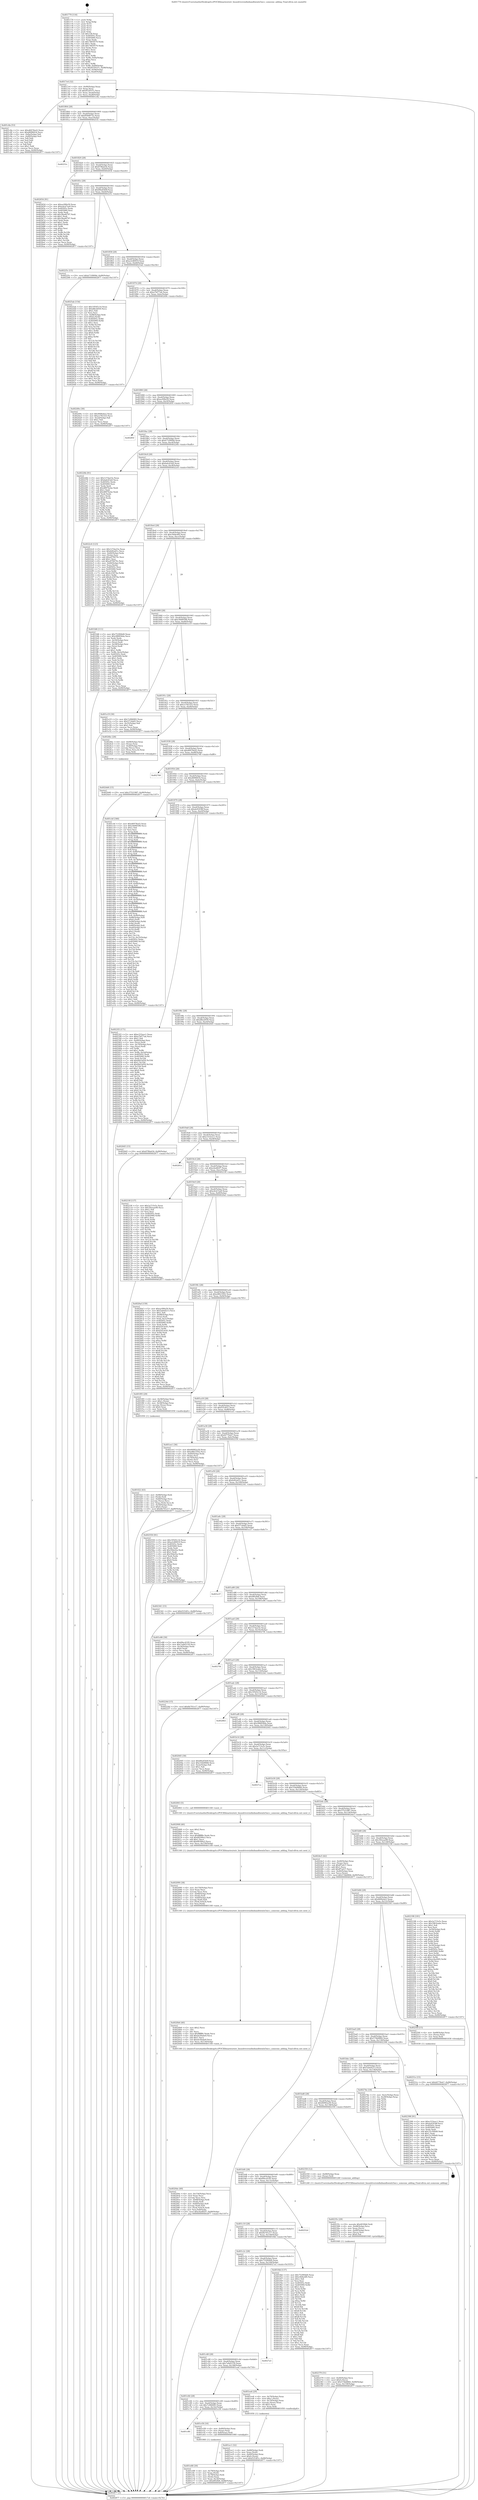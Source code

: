 digraph "0x401770" {
  label = "0x401770 (/mnt/c/Users/mathe/Desktop/tcc/POCII/binaries/extr_linuxdriversinfinibandhwmlx5mr.c_someone_adding_Final-ollvm.out::main(0))"
  labelloc = "t"
  node[shape=record]

  Entry [label="",width=0.3,height=0.3,shape=circle,fillcolor=black,style=filled]
  "0x4017e4" [label="{
     0x4017e4 [32]\l
     | [instrs]\l
     &nbsp;&nbsp;0x4017e4 \<+6\>: mov -0x90(%rbp),%eax\l
     &nbsp;&nbsp;0x4017ea \<+2\>: mov %eax,%ecx\l
     &nbsp;&nbsp;0x4017ec \<+6\>: sub $0x85291f7c,%ecx\l
     &nbsp;&nbsp;0x4017f2 \<+6\>: mov %eax,-0xa4(%rbp)\l
     &nbsp;&nbsp;0x4017f8 \<+6\>: mov %ecx,-0xa8(%rbp)\l
     &nbsp;&nbsp;0x4017fe \<+6\>: je 0000000000401c8a \<main+0x51a\>\l
  }"]
  "0x401c8a" [label="{
     0x401c8a [53]\l
     | [instrs]\l
     &nbsp;&nbsp;0x401c8a \<+5\>: mov $0xd6978ed3,%eax\l
     &nbsp;&nbsp;0x401c8f \<+5\>: mov $0xd6f98454,%ecx\l
     &nbsp;&nbsp;0x401c94 \<+6\>: mov -0x8a(%rbp),%dl\l
     &nbsp;&nbsp;0x401c9a \<+7\>: mov -0x89(%rbp),%sil\l
     &nbsp;&nbsp;0x401ca1 \<+3\>: mov %dl,%dil\l
     &nbsp;&nbsp;0x401ca4 \<+3\>: and %sil,%dil\l
     &nbsp;&nbsp;0x401ca7 \<+3\>: xor %sil,%dl\l
     &nbsp;&nbsp;0x401caa \<+3\>: or %dl,%dil\l
     &nbsp;&nbsp;0x401cad \<+4\>: test $0x1,%dil\l
     &nbsp;&nbsp;0x401cb1 \<+3\>: cmovne %ecx,%eax\l
     &nbsp;&nbsp;0x401cb4 \<+6\>: mov %eax,-0x90(%rbp)\l
     &nbsp;&nbsp;0x401cba \<+5\>: jmp 0000000000402877 \<main+0x1107\>\l
  }"]
  "0x401804" [label="{
     0x401804 [28]\l
     | [instrs]\l
     &nbsp;&nbsp;0x401804 \<+5\>: jmp 0000000000401809 \<main+0x99\>\l
     &nbsp;&nbsp;0x401809 \<+6\>: mov -0xa4(%rbp),%eax\l
     &nbsp;&nbsp;0x40180f \<+5\>: sub $0x8569972e,%eax\l
     &nbsp;&nbsp;0x401814 \<+6\>: mov %eax,-0xac(%rbp)\l
     &nbsp;&nbsp;0x40181a \<+6\>: je 000000000040253c \<main+0xdcc\>\l
  }"]
  "0x402877" [label="{
     0x402877 [5]\l
     | [instrs]\l
     &nbsp;&nbsp;0x402877 \<+5\>: jmp 00000000004017e4 \<main+0x74\>\l
  }"]
  "0x401770" [label="{
     0x401770 [116]\l
     | [instrs]\l
     &nbsp;&nbsp;0x401770 \<+1\>: push %rbp\l
     &nbsp;&nbsp;0x401771 \<+3\>: mov %rsp,%rbp\l
     &nbsp;&nbsp;0x401774 \<+2\>: push %r15\l
     &nbsp;&nbsp;0x401776 \<+2\>: push %r14\l
     &nbsp;&nbsp;0x401778 \<+2\>: push %r13\l
     &nbsp;&nbsp;0x40177a \<+2\>: push %r12\l
     &nbsp;&nbsp;0x40177c \<+1\>: push %rbx\l
     &nbsp;&nbsp;0x40177d \<+7\>: sub $0x158,%rsp\l
     &nbsp;&nbsp;0x401784 \<+7\>: mov 0x40505c,%eax\l
     &nbsp;&nbsp;0x40178b \<+7\>: mov 0x405060,%ecx\l
     &nbsp;&nbsp;0x401792 \<+2\>: mov %eax,%edx\l
     &nbsp;&nbsp;0x401794 \<+6\>: sub $0x7465f570,%edx\l
     &nbsp;&nbsp;0x40179a \<+3\>: sub $0x1,%edx\l
     &nbsp;&nbsp;0x40179d \<+6\>: add $0x7465f570,%edx\l
     &nbsp;&nbsp;0x4017a3 \<+3\>: imul %edx,%eax\l
     &nbsp;&nbsp;0x4017a6 \<+3\>: and $0x1,%eax\l
     &nbsp;&nbsp;0x4017a9 \<+3\>: cmp $0x0,%eax\l
     &nbsp;&nbsp;0x4017ac \<+4\>: sete %r8b\l
     &nbsp;&nbsp;0x4017b0 \<+4\>: and $0x1,%r8b\l
     &nbsp;&nbsp;0x4017b4 \<+7\>: mov %r8b,-0x8a(%rbp)\l
     &nbsp;&nbsp;0x4017bb \<+3\>: cmp $0xa,%ecx\l
     &nbsp;&nbsp;0x4017be \<+4\>: setl %r8b\l
     &nbsp;&nbsp;0x4017c2 \<+4\>: and $0x1,%r8b\l
     &nbsp;&nbsp;0x4017c6 \<+7\>: mov %r8b,-0x89(%rbp)\l
     &nbsp;&nbsp;0x4017cd \<+10\>: movl $0x85291f7c,-0x90(%rbp)\l
     &nbsp;&nbsp;0x4017d7 \<+6\>: mov %edi,-0x94(%rbp)\l
     &nbsp;&nbsp;0x4017dd \<+7\>: mov %rsi,-0xa0(%rbp)\l
  }"]
  Exit [label="",width=0.3,height=0.3,shape=circle,fillcolor=black,style=filled,peripheries=2]
  "0x40253c" [label="{
     0x40253c\l
  }", style=dashed]
  "0x401820" [label="{
     0x401820 [28]\l
     | [instrs]\l
     &nbsp;&nbsp;0x401820 \<+5\>: jmp 0000000000401825 \<main+0xb5\>\l
     &nbsp;&nbsp;0x401825 \<+6\>: mov -0xa4(%rbp),%eax\l
     &nbsp;&nbsp;0x40182b \<+5\>: sub $0x87f8ab54,%eax\l
     &nbsp;&nbsp;0x401830 \<+6\>: mov %eax,-0xb0(%rbp)\l
     &nbsp;&nbsp;0x401836 \<+6\>: je 0000000000402654 \<main+0xee4\>\l
  }"]
  "0x40251e" [label="{
     0x40251e [15]\l
     | [instrs]\l
     &nbsp;&nbsp;0x40251e \<+10\>: movl $0xfd779eb7,-0x90(%rbp)\l
     &nbsp;&nbsp;0x402528 \<+5\>: jmp 0000000000402877 \<main+0x1107\>\l
  }"]
  "0x402654" [label="{
     0x402654 [91]\l
     | [instrs]\l
     &nbsp;&nbsp;0x402654 \<+5\>: mov $0xac09fa59,%eax\l
     &nbsp;&nbsp;0x402659 \<+5\>: mov $0xe4cb7ea9,%ecx\l
     &nbsp;&nbsp;0x40265e \<+7\>: mov 0x40505c,%edx\l
     &nbsp;&nbsp;0x402665 \<+7\>: mov 0x405060,%esi\l
     &nbsp;&nbsp;0x40266c \<+2\>: mov %edx,%edi\l
     &nbsp;&nbsp;0x40266e \<+6\>: add $0x36ad4797,%edi\l
     &nbsp;&nbsp;0x402674 \<+3\>: sub $0x1,%edi\l
     &nbsp;&nbsp;0x402677 \<+6\>: sub $0x36ad4797,%edi\l
     &nbsp;&nbsp;0x40267d \<+3\>: imul %edi,%edx\l
     &nbsp;&nbsp;0x402680 \<+3\>: and $0x1,%edx\l
     &nbsp;&nbsp;0x402683 \<+3\>: cmp $0x0,%edx\l
     &nbsp;&nbsp;0x402686 \<+4\>: sete %r8b\l
     &nbsp;&nbsp;0x40268a \<+3\>: cmp $0xa,%esi\l
     &nbsp;&nbsp;0x40268d \<+4\>: setl %r9b\l
     &nbsp;&nbsp;0x402691 \<+3\>: mov %r8b,%r10b\l
     &nbsp;&nbsp;0x402694 \<+3\>: and %r9b,%r10b\l
     &nbsp;&nbsp;0x402697 \<+3\>: xor %r9b,%r8b\l
     &nbsp;&nbsp;0x40269a \<+3\>: or %r8b,%r10b\l
     &nbsp;&nbsp;0x40269d \<+4\>: test $0x1,%r10b\l
     &nbsp;&nbsp;0x4026a1 \<+3\>: cmovne %ecx,%eax\l
     &nbsp;&nbsp;0x4026a4 \<+6\>: mov %eax,-0x90(%rbp)\l
     &nbsp;&nbsp;0x4026aa \<+5\>: jmp 0000000000402877 \<main+0x1107\>\l
  }"]
  "0x40183c" [label="{
     0x40183c [28]\l
     | [instrs]\l
     &nbsp;&nbsp;0x40183c \<+5\>: jmp 0000000000401841 \<main+0xd1\>\l
     &nbsp;&nbsp;0x401841 \<+6\>: mov -0xa4(%rbp),%eax\l
     &nbsp;&nbsp;0x401847 \<+5\>: sub $0x89a45b0f,%eax\l
     &nbsp;&nbsp;0x40184c \<+6\>: mov %eax,-0xb4(%rbp)\l
     &nbsp;&nbsp;0x401852 \<+6\>: je 000000000040225c \<main+0xaec\>\l
  }"]
  "0x4024d6" [label="{
     0x4024d6 [15]\l
     | [instrs]\l
     &nbsp;&nbsp;0x4024d6 \<+10\>: movl $0x37521987,-0x90(%rbp)\l
     &nbsp;&nbsp;0x4024e0 \<+5\>: jmp 0000000000402877 \<main+0x1107\>\l
  }"]
  "0x40225c" [label="{
     0x40225c [15]\l
     | [instrs]\l
     &nbsp;&nbsp;0x40225c \<+10\>: movl $0xb710909d,-0x90(%rbp)\l
     &nbsp;&nbsp;0x402266 \<+5\>: jmp 0000000000402877 \<main+0x1107\>\l
  }"]
  "0x401858" [label="{
     0x401858 [28]\l
     | [instrs]\l
     &nbsp;&nbsp;0x401858 \<+5\>: jmp 000000000040185d \<main+0xed\>\l
     &nbsp;&nbsp;0x40185d \<+6\>: mov -0xa4(%rbp),%eax\l
     &nbsp;&nbsp;0x401863 \<+5\>: sub $0xa3c80919,%eax\l
     &nbsp;&nbsp;0x401868 \<+6\>: mov %eax,-0xb8(%rbp)\l
     &nbsp;&nbsp;0x40186e \<+6\>: je 00000000004025ab \<main+0xe3b\>\l
  }"]
  "0x402379" [label="{
     0x402379 [31]\l
     | [instrs]\l
     &nbsp;&nbsp;0x402379 \<+4\>: mov -0x40(%rbp),%rcx\l
     &nbsp;&nbsp;0x40237d \<+6\>: movl $0x0,(%rcx)\l
     &nbsp;&nbsp;0x402383 \<+10\>: movl $0x574b6864,-0x90(%rbp)\l
     &nbsp;&nbsp;0x40238d \<+6\>: mov %eax,-0x158(%rbp)\l
     &nbsp;&nbsp;0x402393 \<+5\>: jmp 0000000000402877 \<main+0x1107\>\l
  }"]
  "0x4025ab" [label="{
     0x4025ab [154]\l
     | [instrs]\l
     &nbsp;&nbsp;0x4025ab \<+5\>: mov $0x19545c14,%eax\l
     &nbsp;&nbsp;0x4025b0 \<+5\>: mov $0xdfbcb930,%ecx\l
     &nbsp;&nbsp;0x4025b5 \<+2\>: mov $0x1,%dl\l
     &nbsp;&nbsp;0x4025b7 \<+2\>: xor %esi,%esi\l
     &nbsp;&nbsp;0x4025b9 \<+7\>: mov -0x88(%rbp),%rdi\l
     &nbsp;&nbsp;0x4025c0 \<+6\>: movl $0x0,(%rdi)\l
     &nbsp;&nbsp;0x4025c6 \<+8\>: mov 0x40505c,%r8d\l
     &nbsp;&nbsp;0x4025ce \<+8\>: mov 0x405060,%r9d\l
     &nbsp;&nbsp;0x4025d6 \<+3\>: sub $0x1,%esi\l
     &nbsp;&nbsp;0x4025d9 \<+3\>: mov %r8d,%r10d\l
     &nbsp;&nbsp;0x4025dc \<+3\>: add %esi,%r10d\l
     &nbsp;&nbsp;0x4025df \<+4\>: imul %r10d,%r8d\l
     &nbsp;&nbsp;0x4025e3 \<+4\>: and $0x1,%r8d\l
     &nbsp;&nbsp;0x4025e7 \<+4\>: cmp $0x0,%r8d\l
     &nbsp;&nbsp;0x4025eb \<+4\>: sete %r11b\l
     &nbsp;&nbsp;0x4025ef \<+4\>: cmp $0xa,%r9d\l
     &nbsp;&nbsp;0x4025f3 \<+3\>: setl %bl\l
     &nbsp;&nbsp;0x4025f6 \<+3\>: mov %r11b,%r14b\l
     &nbsp;&nbsp;0x4025f9 \<+4\>: xor $0xff,%r14b\l
     &nbsp;&nbsp;0x4025fd \<+3\>: mov %bl,%r15b\l
     &nbsp;&nbsp;0x402600 \<+4\>: xor $0xff,%r15b\l
     &nbsp;&nbsp;0x402604 \<+3\>: xor $0x1,%dl\l
     &nbsp;&nbsp;0x402607 \<+3\>: mov %r14b,%r12b\l
     &nbsp;&nbsp;0x40260a \<+4\>: and $0xff,%r12b\l
     &nbsp;&nbsp;0x40260e \<+3\>: and %dl,%r11b\l
     &nbsp;&nbsp;0x402611 \<+3\>: mov %r15b,%r13b\l
     &nbsp;&nbsp;0x402614 \<+4\>: and $0xff,%r13b\l
     &nbsp;&nbsp;0x402618 \<+2\>: and %dl,%bl\l
     &nbsp;&nbsp;0x40261a \<+3\>: or %r11b,%r12b\l
     &nbsp;&nbsp;0x40261d \<+3\>: or %bl,%r13b\l
     &nbsp;&nbsp;0x402620 \<+3\>: xor %r13b,%r12b\l
     &nbsp;&nbsp;0x402623 \<+3\>: or %r15b,%r14b\l
     &nbsp;&nbsp;0x402626 \<+4\>: xor $0xff,%r14b\l
     &nbsp;&nbsp;0x40262a \<+3\>: or $0x1,%dl\l
     &nbsp;&nbsp;0x40262d \<+3\>: and %dl,%r14b\l
     &nbsp;&nbsp;0x402630 \<+3\>: or %r14b,%r12b\l
     &nbsp;&nbsp;0x402633 \<+4\>: test $0x1,%r12b\l
     &nbsp;&nbsp;0x402637 \<+3\>: cmovne %ecx,%eax\l
     &nbsp;&nbsp;0x40263a \<+6\>: mov %eax,-0x90(%rbp)\l
     &nbsp;&nbsp;0x402640 \<+5\>: jmp 0000000000402877 \<main+0x1107\>\l
  }"]
  "0x401874" [label="{
     0x401874 [28]\l
     | [instrs]\l
     &nbsp;&nbsp;0x401874 \<+5\>: jmp 0000000000401879 \<main+0x109\>\l
     &nbsp;&nbsp;0x401879 \<+6\>: mov -0xa4(%rbp),%eax\l
     &nbsp;&nbsp;0x40187f \<+5\>: sub $0xa7bf77ab,%eax\l
     &nbsp;&nbsp;0x401884 \<+6\>: mov %eax,-0xbc(%rbp)\l
     &nbsp;&nbsp;0x40188a \<+6\>: je 000000000040249e \<main+0xd2e\>\l
  }"]
  "0x40235c" [label="{
     0x40235c [29]\l
     | [instrs]\l
     &nbsp;&nbsp;0x40235c \<+10\>: movabs $0x4030b6,%rdi\l
     &nbsp;&nbsp;0x402366 \<+4\>: mov -0x48(%rbp),%rcx\l
     &nbsp;&nbsp;0x40236a \<+2\>: mov %eax,(%rcx)\l
     &nbsp;&nbsp;0x40236c \<+4\>: mov -0x48(%rbp),%rcx\l
     &nbsp;&nbsp;0x402370 \<+2\>: mov (%rcx),%esi\l
     &nbsp;&nbsp;0x402372 \<+2\>: mov $0x0,%al\l
     &nbsp;&nbsp;0x402374 \<+5\>: call 0000000000401040 \<printf@plt\>\l
     | [calls]\l
     &nbsp;&nbsp;0x401040 \{1\} (unknown)\l
  }"]
  "0x40249e" [label="{
     0x40249e [30]\l
     | [instrs]\l
     &nbsp;&nbsp;0x40249e \<+5\>: mov $0x460fe4e2,%eax\l
     &nbsp;&nbsp;0x4024a3 \<+5\>: mov $0xce782325,%ecx\l
     &nbsp;&nbsp;0x4024a8 \<+3\>: mov -0x2d(%rbp),%dl\l
     &nbsp;&nbsp;0x4024ab \<+3\>: test $0x1,%dl\l
     &nbsp;&nbsp;0x4024ae \<+3\>: cmovne %ecx,%eax\l
     &nbsp;&nbsp;0x4024b1 \<+6\>: mov %eax,-0x90(%rbp)\l
     &nbsp;&nbsp;0x4024b7 \<+5\>: jmp 0000000000402877 \<main+0x1107\>\l
  }"]
  "0x401890" [label="{
     0x401890 [28]\l
     | [instrs]\l
     &nbsp;&nbsp;0x401890 \<+5\>: jmp 0000000000401895 \<main+0x125\>\l
     &nbsp;&nbsp;0x401895 \<+6\>: mov -0xa4(%rbp),%eax\l
     &nbsp;&nbsp;0x40189b \<+5\>: sub $0xac09fa59,%eax\l
     &nbsp;&nbsp;0x4018a0 \<+6\>: mov %eax,-0xc0(%rbp)\l
     &nbsp;&nbsp;0x4018a6 \<+6\>: je 000000000040285f \<main+0x10ef\>\l
  }"]
  "0x4020de" [label="{
     0x4020de [49]\l
     | [instrs]\l
     &nbsp;&nbsp;0x4020de \<+6\>: mov -0x154(%rbp),%ecx\l
     &nbsp;&nbsp;0x4020e4 \<+3\>: imul %eax,%ecx\l
     &nbsp;&nbsp;0x4020e7 \<+3\>: movslq %ecx,%rsi\l
     &nbsp;&nbsp;0x4020ea \<+4\>: mov -0x68(%rbp),%rdi\l
     &nbsp;&nbsp;0x4020ee \<+3\>: mov (%rdi),%rdi\l
     &nbsp;&nbsp;0x4020f1 \<+4\>: mov -0x60(%rbp),%r8\l
     &nbsp;&nbsp;0x4020f5 \<+3\>: movslq (%r8),%r8\l
     &nbsp;&nbsp;0x4020f8 \<+4\>: mov (%rdi,%r8,8),%rdi\l
     &nbsp;&nbsp;0x4020fc \<+4\>: mov %rsi,0x8(%rdi)\l
     &nbsp;&nbsp;0x402100 \<+10\>: movl $0xe4a482f7,-0x90(%rbp)\l
     &nbsp;&nbsp;0x40210a \<+5\>: jmp 0000000000402877 \<main+0x1107\>\l
  }"]
  "0x40285f" [label="{
     0x40285f\l
  }", style=dashed]
  "0x4018ac" [label="{
     0x4018ac [28]\l
     | [instrs]\l
     &nbsp;&nbsp;0x4018ac \<+5\>: jmp 00000000004018b1 \<main+0x141\>\l
     &nbsp;&nbsp;0x4018b1 \<+6\>: mov -0xa4(%rbp),%eax\l
     &nbsp;&nbsp;0x4018b7 \<+5\>: sub $0xb710909d,%eax\l
     &nbsp;&nbsp;0x4018bc \<+6\>: mov %eax,-0xc4(%rbp)\l
     &nbsp;&nbsp;0x4018c2 \<+6\>: je 000000000040226b \<main+0xafb\>\l
  }"]
  "0x4020b6" [label="{
     0x4020b6 [40]\l
     | [instrs]\l
     &nbsp;&nbsp;0x4020b6 \<+5\>: mov $0x2,%ecx\l
     &nbsp;&nbsp;0x4020bb \<+1\>: cltd\l
     &nbsp;&nbsp;0x4020bc \<+2\>: idiv %ecx\l
     &nbsp;&nbsp;0x4020be \<+6\>: imul $0xfffffffe,%edx,%ecx\l
     &nbsp;&nbsp;0x4020c4 \<+6\>: add $0xde50ade9,%ecx\l
     &nbsp;&nbsp;0x4020ca \<+3\>: add $0x1,%ecx\l
     &nbsp;&nbsp;0x4020cd \<+6\>: sub $0xde50ade9,%ecx\l
     &nbsp;&nbsp;0x4020d3 \<+6\>: mov %ecx,-0x154(%rbp)\l
     &nbsp;&nbsp;0x4020d9 \<+5\>: call 0000000000401160 \<next_i\>\l
     | [calls]\l
     &nbsp;&nbsp;0x401160 \{1\} (/mnt/c/Users/mathe/Desktop/tcc/POCII/binaries/extr_linuxdriversinfinibandhwmlx5mr.c_someone_adding_Final-ollvm.out::next_i)\l
  }"]
  "0x40226b" [label="{
     0x40226b [91]\l
     | [instrs]\l
     &nbsp;&nbsp;0x40226b \<+5\>: mov $0x127da23e,%eax\l
     &nbsp;&nbsp;0x402270 \<+5\>: mov $0xbafc63a9,%ecx\l
     &nbsp;&nbsp;0x402275 \<+7\>: mov 0x40505c,%edx\l
     &nbsp;&nbsp;0x40227c \<+7\>: mov 0x405060,%esi\l
     &nbsp;&nbsp;0x402283 \<+2\>: mov %edx,%edi\l
     &nbsp;&nbsp;0x402285 \<+6\>: sub $0x4897bcbe,%edi\l
     &nbsp;&nbsp;0x40228b \<+3\>: sub $0x1,%edi\l
     &nbsp;&nbsp;0x40228e \<+6\>: add $0x4897bcbe,%edi\l
     &nbsp;&nbsp;0x402294 \<+3\>: imul %edi,%edx\l
     &nbsp;&nbsp;0x402297 \<+3\>: and $0x1,%edx\l
     &nbsp;&nbsp;0x40229a \<+3\>: cmp $0x0,%edx\l
     &nbsp;&nbsp;0x40229d \<+4\>: sete %r8b\l
     &nbsp;&nbsp;0x4022a1 \<+3\>: cmp $0xa,%esi\l
     &nbsp;&nbsp;0x4022a4 \<+4\>: setl %r9b\l
     &nbsp;&nbsp;0x4022a8 \<+3\>: mov %r8b,%r10b\l
     &nbsp;&nbsp;0x4022ab \<+3\>: and %r9b,%r10b\l
     &nbsp;&nbsp;0x4022ae \<+3\>: xor %r9b,%r8b\l
     &nbsp;&nbsp;0x4022b1 \<+3\>: or %r8b,%r10b\l
     &nbsp;&nbsp;0x4022b4 \<+4\>: test $0x1,%r10b\l
     &nbsp;&nbsp;0x4022b8 \<+3\>: cmovne %ecx,%eax\l
     &nbsp;&nbsp;0x4022bb \<+6\>: mov %eax,-0x90(%rbp)\l
     &nbsp;&nbsp;0x4022c1 \<+5\>: jmp 0000000000402877 \<main+0x1107\>\l
  }"]
  "0x4018c8" [label="{
     0x4018c8 [28]\l
     | [instrs]\l
     &nbsp;&nbsp;0x4018c8 \<+5\>: jmp 00000000004018cd \<main+0x15d\>\l
     &nbsp;&nbsp;0x4018cd \<+6\>: mov -0xa4(%rbp),%eax\l
     &nbsp;&nbsp;0x4018d3 \<+5\>: sub $0xbafc63a9,%eax\l
     &nbsp;&nbsp;0x4018d8 \<+6\>: mov %eax,-0xc8(%rbp)\l
     &nbsp;&nbsp;0x4018de \<+6\>: je 00000000004022c6 \<main+0xb56\>\l
  }"]
  "0x402090" [label="{
     0x402090 [38]\l
     | [instrs]\l
     &nbsp;&nbsp;0x402090 \<+6\>: mov -0x150(%rbp),%ecx\l
     &nbsp;&nbsp;0x402096 \<+3\>: imul %eax,%ecx\l
     &nbsp;&nbsp;0x402099 \<+3\>: movslq %ecx,%rsi\l
     &nbsp;&nbsp;0x40209c \<+4\>: mov -0x68(%rbp),%rdi\l
     &nbsp;&nbsp;0x4020a0 \<+3\>: mov (%rdi),%rdi\l
     &nbsp;&nbsp;0x4020a3 \<+4\>: mov -0x60(%rbp),%r8\l
     &nbsp;&nbsp;0x4020a7 \<+3\>: movslq (%r8),%r8\l
     &nbsp;&nbsp;0x4020aa \<+4\>: mov (%rdi,%r8,8),%rdi\l
     &nbsp;&nbsp;0x4020ae \<+3\>: mov %rsi,(%rdi)\l
     &nbsp;&nbsp;0x4020b1 \<+5\>: call 0000000000401160 \<next_i\>\l
     | [calls]\l
     &nbsp;&nbsp;0x401160 \{1\} (/mnt/c/Users/mathe/Desktop/tcc/POCII/binaries/extr_linuxdriversinfinibandhwmlx5mr.c_someone_adding_Final-ollvm.out::next_i)\l
  }"]
  "0x4022c6" [label="{
     0x4022c6 [123]\l
     | [instrs]\l
     &nbsp;&nbsp;0x4022c6 \<+5\>: mov $0x127da23e,%eax\l
     &nbsp;&nbsp;0x4022cb \<+5\>: mov $0xfe82a01c,%ecx\l
     &nbsp;&nbsp;0x4022d0 \<+4\>: mov -0x60(%rbp),%rdx\l
     &nbsp;&nbsp;0x4022d4 \<+2\>: mov (%rdx),%esi\l
     &nbsp;&nbsp;0x4022d6 \<+6\>: add $0xa978470c,%esi\l
     &nbsp;&nbsp;0x4022dc \<+3\>: add $0x1,%esi\l
     &nbsp;&nbsp;0x4022df \<+6\>: sub $0xa978470c,%esi\l
     &nbsp;&nbsp;0x4022e5 \<+4\>: mov -0x60(%rbp),%rdx\l
     &nbsp;&nbsp;0x4022e9 \<+2\>: mov %esi,(%rdx)\l
     &nbsp;&nbsp;0x4022eb \<+7\>: mov 0x40505c,%esi\l
     &nbsp;&nbsp;0x4022f2 \<+7\>: mov 0x405060,%edi\l
     &nbsp;&nbsp;0x4022f9 \<+3\>: mov %esi,%r8d\l
     &nbsp;&nbsp;0x4022fc \<+7\>: sub $0x4c25874a,%r8d\l
     &nbsp;&nbsp;0x402303 \<+4\>: sub $0x1,%r8d\l
     &nbsp;&nbsp;0x402307 \<+7\>: add $0x4c25874a,%r8d\l
     &nbsp;&nbsp;0x40230e \<+4\>: imul %r8d,%esi\l
     &nbsp;&nbsp;0x402312 \<+3\>: and $0x1,%esi\l
     &nbsp;&nbsp;0x402315 \<+3\>: cmp $0x0,%esi\l
     &nbsp;&nbsp;0x402318 \<+4\>: sete %r9b\l
     &nbsp;&nbsp;0x40231c \<+3\>: cmp $0xa,%edi\l
     &nbsp;&nbsp;0x40231f \<+4\>: setl %r10b\l
     &nbsp;&nbsp;0x402323 \<+3\>: mov %r9b,%r11b\l
     &nbsp;&nbsp;0x402326 \<+3\>: and %r10b,%r11b\l
     &nbsp;&nbsp;0x402329 \<+3\>: xor %r10b,%r9b\l
     &nbsp;&nbsp;0x40232c \<+3\>: or %r9b,%r11b\l
     &nbsp;&nbsp;0x40232f \<+4\>: test $0x1,%r11b\l
     &nbsp;&nbsp;0x402333 \<+3\>: cmovne %ecx,%eax\l
     &nbsp;&nbsp;0x402336 \<+6\>: mov %eax,-0x90(%rbp)\l
     &nbsp;&nbsp;0x40233c \<+5\>: jmp 0000000000402877 \<main+0x1107\>\l
  }"]
  "0x4018e4" [label="{
     0x4018e4 [28]\l
     | [instrs]\l
     &nbsp;&nbsp;0x4018e4 \<+5\>: jmp 00000000004018e9 \<main+0x179\>\l
     &nbsp;&nbsp;0x4018e9 \<+6\>: mov -0xa4(%rbp),%eax\l
     &nbsp;&nbsp;0x4018ef \<+5\>: sub $0xc9d4e4f0,%eax\l
     &nbsp;&nbsp;0x4018f4 \<+6\>: mov %eax,-0xcc(%rbp)\l
     &nbsp;&nbsp;0x4018fa \<+6\>: je 0000000000401fd6 \<main+0x866\>\l
  }"]
  "0x402068" [label="{
     0x402068 [40]\l
     | [instrs]\l
     &nbsp;&nbsp;0x402068 \<+5\>: mov $0x2,%ecx\l
     &nbsp;&nbsp;0x40206d \<+1\>: cltd\l
     &nbsp;&nbsp;0x40206e \<+2\>: idiv %ecx\l
     &nbsp;&nbsp;0x402070 \<+6\>: imul $0xfffffffe,%edx,%ecx\l
     &nbsp;&nbsp;0x402076 \<+6\>: sub $0x68306a3,%ecx\l
     &nbsp;&nbsp;0x40207c \<+3\>: add $0x1,%ecx\l
     &nbsp;&nbsp;0x40207f \<+6\>: add $0x68306a3,%ecx\l
     &nbsp;&nbsp;0x402085 \<+6\>: mov %ecx,-0x150(%rbp)\l
     &nbsp;&nbsp;0x40208b \<+5\>: call 0000000000401160 \<next_i\>\l
     | [calls]\l
     &nbsp;&nbsp;0x401160 \{1\} (/mnt/c/Users/mathe/Desktop/tcc/POCII/binaries/extr_linuxdriversinfinibandhwmlx5mr.c_someone_adding_Final-ollvm.out::next_i)\l
  }"]
  "0x401fd6" [label="{
     0x401fd6 [111]\l
     | [instrs]\l
     &nbsp;&nbsp;0x401fd6 \<+5\>: mov $0x752904d0,%eax\l
     &nbsp;&nbsp;0x401fdb \<+5\>: mov $0x286856da,%ecx\l
     &nbsp;&nbsp;0x401fe0 \<+2\>: xor %edx,%edx\l
     &nbsp;&nbsp;0x401fe2 \<+4\>: mov -0x50(%rbp),%rsi\l
     &nbsp;&nbsp;0x401fe6 \<+2\>: mov (%rsi),%edi\l
     &nbsp;&nbsp;0x401fe8 \<+4\>: mov -0x58(%rbp),%rsi\l
     &nbsp;&nbsp;0x401fec \<+2\>: cmp (%rsi),%edi\l
     &nbsp;&nbsp;0x401fee \<+4\>: setl %r8b\l
     &nbsp;&nbsp;0x401ff2 \<+4\>: and $0x1,%r8b\l
     &nbsp;&nbsp;0x401ff6 \<+4\>: mov %r8b,-0x2e(%rbp)\l
     &nbsp;&nbsp;0x401ffa \<+7\>: mov 0x40505c,%edi\l
     &nbsp;&nbsp;0x402001 \<+8\>: mov 0x405060,%r9d\l
     &nbsp;&nbsp;0x402009 \<+3\>: sub $0x1,%edx\l
     &nbsp;&nbsp;0x40200c \<+3\>: mov %edi,%r10d\l
     &nbsp;&nbsp;0x40200f \<+3\>: add %edx,%r10d\l
     &nbsp;&nbsp;0x402012 \<+4\>: imul %r10d,%edi\l
     &nbsp;&nbsp;0x402016 \<+3\>: and $0x1,%edi\l
     &nbsp;&nbsp;0x402019 \<+3\>: cmp $0x0,%edi\l
     &nbsp;&nbsp;0x40201c \<+4\>: sete %r8b\l
     &nbsp;&nbsp;0x402020 \<+4\>: cmp $0xa,%r9d\l
     &nbsp;&nbsp;0x402024 \<+4\>: setl %r11b\l
     &nbsp;&nbsp;0x402028 \<+3\>: mov %r8b,%bl\l
     &nbsp;&nbsp;0x40202b \<+3\>: and %r11b,%bl\l
     &nbsp;&nbsp;0x40202e \<+3\>: xor %r11b,%r8b\l
     &nbsp;&nbsp;0x402031 \<+3\>: or %r8b,%bl\l
     &nbsp;&nbsp;0x402034 \<+3\>: test $0x1,%bl\l
     &nbsp;&nbsp;0x402037 \<+3\>: cmovne %ecx,%eax\l
     &nbsp;&nbsp;0x40203a \<+6\>: mov %eax,-0x90(%rbp)\l
     &nbsp;&nbsp;0x402040 \<+5\>: jmp 0000000000402877 \<main+0x1107\>\l
  }"]
  "0x401900" [label="{
     0x401900 [28]\l
     | [instrs]\l
     &nbsp;&nbsp;0x401900 \<+5\>: jmp 0000000000401905 \<main+0x195\>\l
     &nbsp;&nbsp;0x401905 \<+6\>: mov -0xa4(%rbp),%eax\l
     &nbsp;&nbsp;0x40190b \<+5\>: sub $0xc9d90596,%eax\l
     &nbsp;&nbsp;0x401910 \<+6\>: mov %eax,-0xd0(%rbp)\l
     &nbsp;&nbsp;0x401916 \<+6\>: je 0000000000401e19 \<main+0x6a9\>\l
  }"]
  "0x401f22" [label="{
     0x401f22 [43]\l
     | [instrs]\l
     &nbsp;&nbsp;0x401f22 \<+4\>: mov -0x68(%rbp),%rdi\l
     &nbsp;&nbsp;0x401f26 \<+3\>: mov (%rdi),%rdi\l
     &nbsp;&nbsp;0x401f29 \<+4\>: mov -0x60(%rbp),%rcx\l
     &nbsp;&nbsp;0x401f2d \<+3\>: movslq (%rcx),%rcx\l
     &nbsp;&nbsp;0x401f30 \<+4\>: mov %rax,(%rdi,%rcx,8)\l
     &nbsp;&nbsp;0x401f34 \<+4\>: mov -0x50(%rbp),%rax\l
     &nbsp;&nbsp;0x401f38 \<+6\>: movl $0x0,(%rax)\l
     &nbsp;&nbsp;0x401f3e \<+10\>: movl $0x6b701e17,-0x90(%rbp)\l
     &nbsp;&nbsp;0x401f48 \<+5\>: jmp 0000000000402877 \<main+0x1107\>\l
  }"]
  "0x401e19" [label="{
     0x401e19 [30]\l
     | [instrs]\l
     &nbsp;&nbsp;0x401e19 \<+5\>: mov $0x7c084083,%eax\l
     &nbsp;&nbsp;0x401e1e \<+5\>: mov $0x5714dd5,%ecx\l
     &nbsp;&nbsp;0x401e23 \<+3\>: mov -0x35(%rbp),%dl\l
     &nbsp;&nbsp;0x401e26 \<+3\>: test $0x1,%dl\l
     &nbsp;&nbsp;0x401e29 \<+3\>: cmovne %ecx,%eax\l
     &nbsp;&nbsp;0x401e2c \<+6\>: mov %eax,-0x90(%rbp)\l
     &nbsp;&nbsp;0x401e32 \<+5\>: jmp 0000000000402877 \<main+0x1107\>\l
  }"]
  "0x40191c" [label="{
     0x40191c [28]\l
     | [instrs]\l
     &nbsp;&nbsp;0x40191c \<+5\>: jmp 0000000000401921 \<main+0x1b1\>\l
     &nbsp;&nbsp;0x401921 \<+6\>: mov -0xa4(%rbp),%eax\l
     &nbsp;&nbsp;0x401927 \<+5\>: sub $0xce782325,%eax\l
     &nbsp;&nbsp;0x40192c \<+6\>: mov %eax,-0xd4(%rbp)\l
     &nbsp;&nbsp;0x401932 \<+6\>: je 00000000004024bc \<main+0xd4c\>\l
  }"]
  "0x401ec1" [label="{
     0x401ec1 [32]\l
     | [instrs]\l
     &nbsp;&nbsp;0x401ec1 \<+4\>: mov -0x68(%rbp),%rdi\l
     &nbsp;&nbsp;0x401ec5 \<+3\>: mov %rax,(%rdi)\l
     &nbsp;&nbsp;0x401ec8 \<+4\>: mov -0x60(%rbp),%rax\l
     &nbsp;&nbsp;0x401ecc \<+6\>: movl $0x0,(%rax)\l
     &nbsp;&nbsp;0x401ed2 \<+10\>: movl $0xf1f14f1c,-0x90(%rbp)\l
     &nbsp;&nbsp;0x401edc \<+5\>: jmp 0000000000402877 \<main+0x1107\>\l
  }"]
  "0x4024bc" [label="{
     0x4024bc [26]\l
     | [instrs]\l
     &nbsp;&nbsp;0x4024bc \<+4\>: mov -0x68(%rbp),%rax\l
     &nbsp;&nbsp;0x4024c0 \<+3\>: mov (%rax),%rax\l
     &nbsp;&nbsp;0x4024c3 \<+4\>: mov -0x40(%rbp),%rcx\l
     &nbsp;&nbsp;0x4024c7 \<+3\>: movslq (%rcx),%rcx\l
     &nbsp;&nbsp;0x4024ca \<+4\>: mov (%rax,%rcx,8),%rax\l
     &nbsp;&nbsp;0x4024ce \<+3\>: mov %rax,%rdi\l
     &nbsp;&nbsp;0x4024d1 \<+5\>: call 0000000000401030 \<free@plt\>\l
     | [calls]\l
     &nbsp;&nbsp;0x401030 \{1\} (unknown)\l
  }"]
  "0x401938" [label="{
     0x401938 [28]\l
     | [instrs]\l
     &nbsp;&nbsp;0x401938 \<+5\>: jmp 000000000040193d \<main+0x1cd\>\l
     &nbsp;&nbsp;0x40193d \<+6\>: mov -0xa4(%rbp),%eax\l
     &nbsp;&nbsp;0x401943 \<+5\>: sub $0xd6978ed3,%eax\l
     &nbsp;&nbsp;0x401948 \<+6\>: mov %eax,-0xd8(%rbp)\l
     &nbsp;&nbsp;0x40194e \<+6\>: je 0000000000402760 \<main+0xff0\>\l
  }"]
  "0x401e68" [label="{
     0x401e68 [30]\l
     | [instrs]\l
     &nbsp;&nbsp;0x401e68 \<+4\>: mov -0x78(%rbp),%rdi\l
     &nbsp;&nbsp;0x401e6c \<+2\>: mov %eax,(%rdi)\l
     &nbsp;&nbsp;0x401e6e \<+4\>: mov -0x78(%rbp),%rdi\l
     &nbsp;&nbsp;0x401e72 \<+2\>: mov (%rdi),%eax\l
     &nbsp;&nbsp;0x401e74 \<+3\>: mov %eax,-0x34(%rbp)\l
     &nbsp;&nbsp;0x401e77 \<+10\>: movl $0xdf02fb8,-0x90(%rbp)\l
     &nbsp;&nbsp;0x401e81 \<+5\>: jmp 0000000000402877 \<main+0x1107\>\l
  }"]
  "0x402760" [label="{
     0x402760\l
  }", style=dashed]
  "0x401954" [label="{
     0x401954 [28]\l
     | [instrs]\l
     &nbsp;&nbsp;0x401954 \<+5\>: jmp 0000000000401959 \<main+0x1e9\>\l
     &nbsp;&nbsp;0x401959 \<+6\>: mov -0xa4(%rbp),%eax\l
     &nbsp;&nbsp;0x40195f \<+5\>: sub $0xd6f98454,%eax\l
     &nbsp;&nbsp;0x401964 \<+6\>: mov %eax,-0xdc(%rbp)\l
     &nbsp;&nbsp;0x40196a \<+6\>: je 0000000000401cbf \<main+0x54f\>\l
  }"]
  "0x401c80" [label="{
     0x401c80\l
  }", style=dashed]
  "0x401cbf" [label="{
     0x401cbf [346]\l
     | [instrs]\l
     &nbsp;&nbsp;0x401cbf \<+5\>: mov $0xd6978ed3,%eax\l
     &nbsp;&nbsp;0x401cc4 \<+5\>: mov $0xc9d90596,%ecx\l
     &nbsp;&nbsp;0x401cc9 \<+2\>: mov $0x1,%dl\l
     &nbsp;&nbsp;0x401ccb \<+2\>: xor %esi,%esi\l
     &nbsp;&nbsp;0x401ccd \<+3\>: mov %rsp,%rdi\l
     &nbsp;&nbsp;0x401cd0 \<+4\>: add $0xfffffffffffffff0,%rdi\l
     &nbsp;&nbsp;0x401cd4 \<+3\>: mov %rdi,%rsp\l
     &nbsp;&nbsp;0x401cd7 \<+7\>: mov %rdi,-0x88(%rbp)\l
     &nbsp;&nbsp;0x401cde \<+3\>: mov %rsp,%rdi\l
     &nbsp;&nbsp;0x401ce1 \<+4\>: add $0xfffffffffffffff0,%rdi\l
     &nbsp;&nbsp;0x401ce5 \<+3\>: mov %rdi,%rsp\l
     &nbsp;&nbsp;0x401ce8 \<+3\>: mov %rsp,%r8\l
     &nbsp;&nbsp;0x401ceb \<+4\>: add $0xfffffffffffffff0,%r8\l
     &nbsp;&nbsp;0x401cef \<+3\>: mov %r8,%rsp\l
     &nbsp;&nbsp;0x401cf2 \<+4\>: mov %r8,-0x80(%rbp)\l
     &nbsp;&nbsp;0x401cf6 \<+3\>: mov %rsp,%r8\l
     &nbsp;&nbsp;0x401cf9 \<+4\>: add $0xfffffffffffffff0,%r8\l
     &nbsp;&nbsp;0x401cfd \<+3\>: mov %r8,%rsp\l
     &nbsp;&nbsp;0x401d00 \<+4\>: mov %r8,-0x78(%rbp)\l
     &nbsp;&nbsp;0x401d04 \<+3\>: mov %rsp,%r8\l
     &nbsp;&nbsp;0x401d07 \<+4\>: add $0xfffffffffffffff0,%r8\l
     &nbsp;&nbsp;0x401d0b \<+3\>: mov %r8,%rsp\l
     &nbsp;&nbsp;0x401d0e \<+4\>: mov %r8,-0x70(%rbp)\l
     &nbsp;&nbsp;0x401d12 \<+3\>: mov %rsp,%r8\l
     &nbsp;&nbsp;0x401d15 \<+4\>: add $0xfffffffffffffff0,%r8\l
     &nbsp;&nbsp;0x401d19 \<+3\>: mov %r8,%rsp\l
     &nbsp;&nbsp;0x401d1c \<+4\>: mov %r8,-0x68(%rbp)\l
     &nbsp;&nbsp;0x401d20 \<+3\>: mov %rsp,%r8\l
     &nbsp;&nbsp;0x401d23 \<+4\>: add $0xfffffffffffffff0,%r8\l
     &nbsp;&nbsp;0x401d27 \<+3\>: mov %r8,%rsp\l
     &nbsp;&nbsp;0x401d2a \<+4\>: mov %r8,-0x60(%rbp)\l
     &nbsp;&nbsp;0x401d2e \<+3\>: mov %rsp,%r8\l
     &nbsp;&nbsp;0x401d31 \<+4\>: add $0xfffffffffffffff0,%r8\l
     &nbsp;&nbsp;0x401d35 \<+3\>: mov %r8,%rsp\l
     &nbsp;&nbsp;0x401d38 \<+4\>: mov %r8,-0x58(%rbp)\l
     &nbsp;&nbsp;0x401d3c \<+3\>: mov %rsp,%r8\l
     &nbsp;&nbsp;0x401d3f \<+4\>: add $0xfffffffffffffff0,%r8\l
     &nbsp;&nbsp;0x401d43 \<+3\>: mov %r8,%rsp\l
     &nbsp;&nbsp;0x401d46 \<+4\>: mov %r8,-0x50(%rbp)\l
     &nbsp;&nbsp;0x401d4a \<+3\>: mov %rsp,%r8\l
     &nbsp;&nbsp;0x401d4d \<+4\>: add $0xfffffffffffffff0,%r8\l
     &nbsp;&nbsp;0x401d51 \<+3\>: mov %r8,%rsp\l
     &nbsp;&nbsp;0x401d54 \<+4\>: mov %r8,-0x48(%rbp)\l
     &nbsp;&nbsp;0x401d58 \<+3\>: mov %rsp,%r8\l
     &nbsp;&nbsp;0x401d5b \<+4\>: add $0xfffffffffffffff0,%r8\l
     &nbsp;&nbsp;0x401d5f \<+3\>: mov %r8,%rsp\l
     &nbsp;&nbsp;0x401d62 \<+4\>: mov %r8,-0x40(%rbp)\l
     &nbsp;&nbsp;0x401d66 \<+7\>: mov -0x88(%rbp),%r8\l
     &nbsp;&nbsp;0x401d6d \<+7\>: movl $0x0,(%r8)\l
     &nbsp;&nbsp;0x401d74 \<+7\>: mov -0x94(%rbp),%r9d\l
     &nbsp;&nbsp;0x401d7b \<+3\>: mov %r9d,(%rdi)\l
     &nbsp;&nbsp;0x401d7e \<+4\>: mov -0x80(%rbp),%r8\l
     &nbsp;&nbsp;0x401d82 \<+7\>: mov -0xa0(%rbp),%r10\l
     &nbsp;&nbsp;0x401d89 \<+3\>: mov %r10,(%r8)\l
     &nbsp;&nbsp;0x401d8c \<+3\>: cmpl $0x2,(%rdi)\l
     &nbsp;&nbsp;0x401d8f \<+4\>: setne %r11b\l
     &nbsp;&nbsp;0x401d93 \<+4\>: and $0x1,%r11b\l
     &nbsp;&nbsp;0x401d97 \<+4\>: mov %r11b,-0x35(%rbp)\l
     &nbsp;&nbsp;0x401d9b \<+7\>: mov 0x40505c,%ebx\l
     &nbsp;&nbsp;0x401da2 \<+8\>: mov 0x405060,%r14d\l
     &nbsp;&nbsp;0x401daa \<+3\>: sub $0x1,%esi\l
     &nbsp;&nbsp;0x401dad \<+3\>: mov %ebx,%r15d\l
     &nbsp;&nbsp;0x401db0 \<+3\>: add %esi,%r15d\l
     &nbsp;&nbsp;0x401db3 \<+4\>: imul %r15d,%ebx\l
     &nbsp;&nbsp;0x401db7 \<+3\>: and $0x1,%ebx\l
     &nbsp;&nbsp;0x401dba \<+3\>: cmp $0x0,%ebx\l
     &nbsp;&nbsp;0x401dbd \<+4\>: sete %r11b\l
     &nbsp;&nbsp;0x401dc1 \<+4\>: cmp $0xa,%r14d\l
     &nbsp;&nbsp;0x401dc5 \<+4\>: setl %r12b\l
     &nbsp;&nbsp;0x401dc9 \<+3\>: mov %r11b,%r13b\l
     &nbsp;&nbsp;0x401dcc \<+4\>: xor $0xff,%r13b\l
     &nbsp;&nbsp;0x401dd0 \<+3\>: mov %r12b,%sil\l
     &nbsp;&nbsp;0x401dd3 \<+4\>: xor $0xff,%sil\l
     &nbsp;&nbsp;0x401dd7 \<+3\>: xor $0x0,%dl\l
     &nbsp;&nbsp;0x401dda \<+3\>: mov %r13b,%dil\l
     &nbsp;&nbsp;0x401ddd \<+4\>: and $0x0,%dil\l
     &nbsp;&nbsp;0x401de1 \<+3\>: and %dl,%r11b\l
     &nbsp;&nbsp;0x401de4 \<+3\>: mov %sil,%r8b\l
     &nbsp;&nbsp;0x401de7 \<+4\>: and $0x0,%r8b\l
     &nbsp;&nbsp;0x401deb \<+3\>: and %dl,%r12b\l
     &nbsp;&nbsp;0x401dee \<+3\>: or %r11b,%dil\l
     &nbsp;&nbsp;0x401df1 \<+3\>: or %r12b,%r8b\l
     &nbsp;&nbsp;0x401df4 \<+3\>: xor %r8b,%dil\l
     &nbsp;&nbsp;0x401df7 \<+3\>: or %sil,%r13b\l
     &nbsp;&nbsp;0x401dfa \<+4\>: xor $0xff,%r13b\l
     &nbsp;&nbsp;0x401dfe \<+3\>: or $0x0,%dl\l
     &nbsp;&nbsp;0x401e01 \<+3\>: and %dl,%r13b\l
     &nbsp;&nbsp;0x401e04 \<+3\>: or %r13b,%dil\l
     &nbsp;&nbsp;0x401e07 \<+4\>: test $0x1,%dil\l
     &nbsp;&nbsp;0x401e0b \<+3\>: cmovne %ecx,%eax\l
     &nbsp;&nbsp;0x401e0e \<+6\>: mov %eax,-0x90(%rbp)\l
     &nbsp;&nbsp;0x401e14 \<+5\>: jmp 0000000000402877 \<main+0x1107\>\l
  }"]
  "0x401970" [label="{
     0x401970 [28]\l
     | [instrs]\l
     &nbsp;&nbsp;0x401970 \<+5\>: jmp 0000000000401975 \<main+0x205\>\l
     &nbsp;&nbsp;0x401975 \<+6\>: mov -0xa4(%rbp),%eax\l
     &nbsp;&nbsp;0x40197b \<+5\>: sub $0xde93f38f,%eax\l
     &nbsp;&nbsp;0x401980 \<+6\>: mov %eax,-0xe0(%rbp)\l
     &nbsp;&nbsp;0x401986 \<+6\>: je 00000000004023f3 \<main+0xc83\>\l
  }"]
  "0x401e58" [label="{
     0x401e58 [16]\l
     | [instrs]\l
     &nbsp;&nbsp;0x401e58 \<+4\>: mov -0x80(%rbp),%rax\l
     &nbsp;&nbsp;0x401e5c \<+3\>: mov (%rax),%rax\l
     &nbsp;&nbsp;0x401e5f \<+4\>: mov 0x8(%rax),%rdi\l
     &nbsp;&nbsp;0x401e63 \<+5\>: call 0000000000401060 \<atoi@plt\>\l
     | [calls]\l
     &nbsp;&nbsp;0x401060 \{1\} (unknown)\l
  }"]
  "0x401c64" [label="{
     0x401c64 [28]\l
     | [instrs]\l
     &nbsp;&nbsp;0x401c64 \<+5\>: jmp 0000000000401c69 \<main+0x4f9\>\l
     &nbsp;&nbsp;0x401c69 \<+6\>: mov -0xa4(%rbp),%eax\l
     &nbsp;&nbsp;0x401c6f \<+5\>: sub $0x7c084083,%eax\l
     &nbsp;&nbsp;0x401c74 \<+6\>: mov %eax,-0x14c(%rbp)\l
     &nbsp;&nbsp;0x401c7a \<+6\>: je 0000000000401e58 \<main+0x6e8\>\l
  }"]
  "0x4023f3" [label="{
     0x4023f3 [171]\l
     | [instrs]\l
     &nbsp;&nbsp;0x4023f3 \<+5\>: mov $0xe333eec1,%eax\l
     &nbsp;&nbsp;0x4023f8 \<+5\>: mov $0xa7bf77ab,%ecx\l
     &nbsp;&nbsp;0x4023fd \<+2\>: mov $0x1,%dl\l
     &nbsp;&nbsp;0x4023ff \<+4\>: mov -0x40(%rbp),%rsi\l
     &nbsp;&nbsp;0x402403 \<+2\>: mov (%rsi),%edi\l
     &nbsp;&nbsp;0x402405 \<+4\>: mov -0x70(%rbp),%rsi\l
     &nbsp;&nbsp;0x402409 \<+2\>: cmp (%rsi),%edi\l
     &nbsp;&nbsp;0x40240b \<+4\>: setl %r8b\l
     &nbsp;&nbsp;0x40240f \<+4\>: and $0x1,%r8b\l
     &nbsp;&nbsp;0x402413 \<+4\>: mov %r8b,-0x2d(%rbp)\l
     &nbsp;&nbsp;0x402417 \<+7\>: mov 0x40505c,%edi\l
     &nbsp;&nbsp;0x40241e \<+8\>: mov 0x405060,%r9d\l
     &nbsp;&nbsp;0x402426 \<+3\>: mov %edi,%r10d\l
     &nbsp;&nbsp;0x402429 \<+7\>: add $0xfb61bf50,%r10d\l
     &nbsp;&nbsp;0x402430 \<+4\>: sub $0x1,%r10d\l
     &nbsp;&nbsp;0x402434 \<+7\>: sub $0xfb61bf50,%r10d\l
     &nbsp;&nbsp;0x40243b \<+4\>: imul %r10d,%edi\l
     &nbsp;&nbsp;0x40243f \<+3\>: and $0x1,%edi\l
     &nbsp;&nbsp;0x402442 \<+3\>: cmp $0x0,%edi\l
     &nbsp;&nbsp;0x402445 \<+4\>: sete %r8b\l
     &nbsp;&nbsp;0x402449 \<+4\>: cmp $0xa,%r9d\l
     &nbsp;&nbsp;0x40244d \<+4\>: setl %r11b\l
     &nbsp;&nbsp;0x402451 \<+3\>: mov %r8b,%bl\l
     &nbsp;&nbsp;0x402454 \<+3\>: xor $0xff,%bl\l
     &nbsp;&nbsp;0x402457 \<+3\>: mov %r11b,%r14b\l
     &nbsp;&nbsp;0x40245a \<+4\>: xor $0xff,%r14b\l
     &nbsp;&nbsp;0x40245e \<+3\>: xor $0x0,%dl\l
     &nbsp;&nbsp;0x402461 \<+3\>: mov %bl,%r15b\l
     &nbsp;&nbsp;0x402464 \<+4\>: and $0x0,%r15b\l
     &nbsp;&nbsp;0x402468 \<+3\>: and %dl,%r8b\l
     &nbsp;&nbsp;0x40246b \<+3\>: mov %r14b,%r12b\l
     &nbsp;&nbsp;0x40246e \<+4\>: and $0x0,%r12b\l
     &nbsp;&nbsp;0x402472 \<+3\>: and %dl,%r11b\l
     &nbsp;&nbsp;0x402475 \<+3\>: or %r8b,%r15b\l
     &nbsp;&nbsp;0x402478 \<+3\>: or %r11b,%r12b\l
     &nbsp;&nbsp;0x40247b \<+3\>: xor %r12b,%r15b\l
     &nbsp;&nbsp;0x40247e \<+3\>: or %r14b,%bl\l
     &nbsp;&nbsp;0x402481 \<+3\>: xor $0xff,%bl\l
     &nbsp;&nbsp;0x402484 \<+3\>: or $0x0,%dl\l
     &nbsp;&nbsp;0x402487 \<+2\>: and %dl,%bl\l
     &nbsp;&nbsp;0x402489 \<+3\>: or %bl,%r15b\l
     &nbsp;&nbsp;0x40248c \<+4\>: test $0x1,%r15b\l
     &nbsp;&nbsp;0x402490 \<+3\>: cmovne %ecx,%eax\l
     &nbsp;&nbsp;0x402493 \<+6\>: mov %eax,-0x90(%rbp)\l
     &nbsp;&nbsp;0x402499 \<+5\>: jmp 0000000000402877 \<main+0x1107\>\l
  }"]
  "0x40198c" [label="{
     0x40198c [28]\l
     | [instrs]\l
     &nbsp;&nbsp;0x40198c \<+5\>: jmp 0000000000401991 \<main+0x221\>\l
     &nbsp;&nbsp;0x401991 \<+6\>: mov -0xa4(%rbp),%eax\l
     &nbsp;&nbsp;0x401997 \<+5\>: sub $0xdfbcb930,%eax\l
     &nbsp;&nbsp;0x40199c \<+6\>: mov %eax,-0xe4(%rbp)\l
     &nbsp;&nbsp;0x4019a2 \<+6\>: je 0000000000402645 \<main+0xed5\>\l
  }"]
  "0x401ea4" [label="{
     0x401ea4 [29]\l
     | [instrs]\l
     &nbsp;&nbsp;0x401ea4 \<+4\>: mov -0x70(%rbp),%rax\l
     &nbsp;&nbsp;0x401ea8 \<+6\>: movl $0x1,(%rax)\l
     &nbsp;&nbsp;0x401eae \<+4\>: mov -0x70(%rbp),%rax\l
     &nbsp;&nbsp;0x401eb2 \<+3\>: movslq (%rax),%rax\l
     &nbsp;&nbsp;0x401eb5 \<+4\>: shl $0x3,%rax\l
     &nbsp;&nbsp;0x401eb9 \<+3\>: mov %rax,%rdi\l
     &nbsp;&nbsp;0x401ebc \<+5\>: call 0000000000401050 \<malloc@plt\>\l
     | [calls]\l
     &nbsp;&nbsp;0x401050 \{1\} (unknown)\l
  }"]
  "0x402645" [label="{
     0x402645 [15]\l
     | [instrs]\l
     &nbsp;&nbsp;0x402645 \<+10\>: movl $0x87f8ab54,-0x90(%rbp)\l
     &nbsp;&nbsp;0x40264f \<+5\>: jmp 0000000000402877 \<main+0x1107\>\l
  }"]
  "0x4019a8" [label="{
     0x4019a8 [28]\l
     | [instrs]\l
     &nbsp;&nbsp;0x4019a8 \<+5\>: jmp 00000000004019ad \<main+0x23d\>\l
     &nbsp;&nbsp;0x4019ad \<+6\>: mov -0xa4(%rbp),%eax\l
     &nbsp;&nbsp;0x4019b3 \<+5\>: sub $0xe333eec1,%eax\l
     &nbsp;&nbsp;0x4019b8 \<+6\>: mov %eax,-0xe8(%rbp)\l
     &nbsp;&nbsp;0x4019be \<+6\>: je 000000000040281e \<main+0x10ae\>\l
  }"]
  "0x401c48" [label="{
     0x401c48 [28]\l
     | [instrs]\l
     &nbsp;&nbsp;0x401c48 \<+5\>: jmp 0000000000401c4d \<main+0x4dd\>\l
     &nbsp;&nbsp;0x401c4d \<+6\>: mov -0xa4(%rbp),%eax\l
     &nbsp;&nbsp;0x401c53 \<+5\>: sub $0x7a9d5159,%eax\l
     &nbsp;&nbsp;0x401c58 \<+6\>: mov %eax,-0x148(%rbp)\l
     &nbsp;&nbsp;0x401c5e \<+6\>: je 0000000000401ea4 \<main+0x734\>\l
  }"]
  "0x40281e" [label="{
     0x40281e\l
  }", style=dashed]
  "0x4019c4" [label="{
     0x4019c4 [28]\l
     | [instrs]\l
     &nbsp;&nbsp;0x4019c4 \<+5\>: jmp 00000000004019c9 \<main+0x259\>\l
     &nbsp;&nbsp;0x4019c9 \<+6\>: mov -0xa4(%rbp),%eax\l
     &nbsp;&nbsp;0x4019cf \<+5\>: sub $0xe4a482f7,%eax\l
     &nbsp;&nbsp;0x4019d4 \<+6\>: mov %eax,-0xec(%rbp)\l
     &nbsp;&nbsp;0x4019da \<+6\>: je 000000000040210f \<main+0x99f\>\l
  }"]
  "0x4027a5" [label="{
     0x4027a5\l
  }", style=dashed]
  "0x40210f" [label="{
     0x40210f [137]\l
     | [instrs]\l
     &nbsp;&nbsp;0x40210f \<+5\>: mov $0x2a715e5c,%eax\l
     &nbsp;&nbsp;0x402114 \<+5\>: mov $0x392eae99,%ecx\l
     &nbsp;&nbsp;0x402119 \<+2\>: mov $0x1,%dl\l
     &nbsp;&nbsp;0x40211b \<+2\>: xor %esi,%esi\l
     &nbsp;&nbsp;0x40211d \<+7\>: mov 0x40505c,%edi\l
     &nbsp;&nbsp;0x402124 \<+8\>: mov 0x405060,%r8d\l
     &nbsp;&nbsp;0x40212c \<+3\>: sub $0x1,%esi\l
     &nbsp;&nbsp;0x40212f \<+3\>: mov %edi,%r9d\l
     &nbsp;&nbsp;0x402132 \<+3\>: add %esi,%r9d\l
     &nbsp;&nbsp;0x402135 \<+4\>: imul %r9d,%edi\l
     &nbsp;&nbsp;0x402139 \<+3\>: and $0x1,%edi\l
     &nbsp;&nbsp;0x40213c \<+3\>: cmp $0x0,%edi\l
     &nbsp;&nbsp;0x40213f \<+4\>: sete %r10b\l
     &nbsp;&nbsp;0x402143 \<+4\>: cmp $0xa,%r8d\l
     &nbsp;&nbsp;0x402147 \<+4\>: setl %r11b\l
     &nbsp;&nbsp;0x40214b \<+3\>: mov %r10b,%bl\l
     &nbsp;&nbsp;0x40214e \<+3\>: xor $0xff,%bl\l
     &nbsp;&nbsp;0x402151 \<+3\>: mov %r11b,%r14b\l
     &nbsp;&nbsp;0x402154 \<+4\>: xor $0xff,%r14b\l
     &nbsp;&nbsp;0x402158 \<+3\>: xor $0x0,%dl\l
     &nbsp;&nbsp;0x40215b \<+3\>: mov %bl,%r15b\l
     &nbsp;&nbsp;0x40215e \<+4\>: and $0x0,%r15b\l
     &nbsp;&nbsp;0x402162 \<+3\>: and %dl,%r10b\l
     &nbsp;&nbsp;0x402165 \<+3\>: mov %r14b,%r12b\l
     &nbsp;&nbsp;0x402168 \<+4\>: and $0x0,%r12b\l
     &nbsp;&nbsp;0x40216c \<+3\>: and %dl,%r11b\l
     &nbsp;&nbsp;0x40216f \<+3\>: or %r10b,%r15b\l
     &nbsp;&nbsp;0x402172 \<+3\>: or %r11b,%r12b\l
     &nbsp;&nbsp;0x402175 \<+3\>: xor %r12b,%r15b\l
     &nbsp;&nbsp;0x402178 \<+3\>: or %r14b,%bl\l
     &nbsp;&nbsp;0x40217b \<+3\>: xor $0xff,%bl\l
     &nbsp;&nbsp;0x40217e \<+3\>: or $0x0,%dl\l
     &nbsp;&nbsp;0x402181 \<+2\>: and %dl,%bl\l
     &nbsp;&nbsp;0x402183 \<+3\>: or %bl,%r15b\l
     &nbsp;&nbsp;0x402186 \<+4\>: test $0x1,%r15b\l
     &nbsp;&nbsp;0x40218a \<+3\>: cmovne %ecx,%eax\l
     &nbsp;&nbsp;0x40218d \<+6\>: mov %eax,-0x90(%rbp)\l
     &nbsp;&nbsp;0x402193 \<+5\>: jmp 0000000000402877 \<main+0x1107\>\l
  }"]
  "0x4019e0" [label="{
     0x4019e0 [28]\l
     | [instrs]\l
     &nbsp;&nbsp;0x4019e0 \<+5\>: jmp 00000000004019e5 \<main+0x275\>\l
     &nbsp;&nbsp;0x4019e5 \<+6\>: mov -0xa4(%rbp),%eax\l
     &nbsp;&nbsp;0x4019eb \<+5\>: sub $0xe4cb7ea9,%eax\l
     &nbsp;&nbsp;0x4019f0 \<+6\>: mov %eax,-0xf0(%rbp)\l
     &nbsp;&nbsp;0x4019f6 \<+6\>: je 00000000004026af \<main+0xf3f\>\l
  }"]
  "0x401c2c" [label="{
     0x401c2c [28]\l
     | [instrs]\l
     &nbsp;&nbsp;0x401c2c \<+5\>: jmp 0000000000401c31 \<main+0x4c1\>\l
     &nbsp;&nbsp;0x401c31 \<+6\>: mov -0xa4(%rbp),%eax\l
     &nbsp;&nbsp;0x401c37 \<+5\>: sub $0x752904d0,%eax\l
     &nbsp;&nbsp;0x401c3c \<+6\>: mov %eax,-0x144(%rbp)\l
     &nbsp;&nbsp;0x401c42 \<+6\>: je 00000000004027a5 \<main+0x1035\>\l
  }"]
  "0x4026af" [label="{
     0x4026af [159]\l
     | [instrs]\l
     &nbsp;&nbsp;0x4026af \<+5\>: mov $0xac09fa59,%eax\l
     &nbsp;&nbsp;0x4026b4 \<+5\>: mov $0x5a0e6213,%ecx\l
     &nbsp;&nbsp;0x4026b9 \<+2\>: mov $0x1,%dl\l
     &nbsp;&nbsp;0x4026bb \<+7\>: mov -0x88(%rbp),%rsi\l
     &nbsp;&nbsp;0x4026c2 \<+2\>: mov (%rsi),%edi\l
     &nbsp;&nbsp;0x4026c4 \<+3\>: mov %edi,-0x2c(%rbp)\l
     &nbsp;&nbsp;0x4026c7 \<+7\>: mov 0x40505c,%edi\l
     &nbsp;&nbsp;0x4026ce \<+8\>: mov 0x405060,%r8d\l
     &nbsp;&nbsp;0x4026d6 \<+3\>: mov %edi,%r9d\l
     &nbsp;&nbsp;0x4026d9 \<+7\>: add $0xb5f1dc61,%r9d\l
     &nbsp;&nbsp;0x4026e0 \<+4\>: sub $0x1,%r9d\l
     &nbsp;&nbsp;0x4026e4 \<+7\>: sub $0xb5f1dc61,%r9d\l
     &nbsp;&nbsp;0x4026eb \<+4\>: imul %r9d,%edi\l
     &nbsp;&nbsp;0x4026ef \<+3\>: and $0x1,%edi\l
     &nbsp;&nbsp;0x4026f2 \<+3\>: cmp $0x0,%edi\l
     &nbsp;&nbsp;0x4026f5 \<+4\>: sete %r10b\l
     &nbsp;&nbsp;0x4026f9 \<+4\>: cmp $0xa,%r8d\l
     &nbsp;&nbsp;0x4026fd \<+4\>: setl %r11b\l
     &nbsp;&nbsp;0x402701 \<+3\>: mov %r10b,%bl\l
     &nbsp;&nbsp;0x402704 \<+3\>: xor $0xff,%bl\l
     &nbsp;&nbsp;0x402707 \<+3\>: mov %r11b,%r14b\l
     &nbsp;&nbsp;0x40270a \<+4\>: xor $0xff,%r14b\l
     &nbsp;&nbsp;0x40270e \<+3\>: xor $0x0,%dl\l
     &nbsp;&nbsp;0x402711 \<+3\>: mov %bl,%r15b\l
     &nbsp;&nbsp;0x402714 \<+4\>: and $0x0,%r15b\l
     &nbsp;&nbsp;0x402718 \<+3\>: and %dl,%r10b\l
     &nbsp;&nbsp;0x40271b \<+3\>: mov %r14b,%r12b\l
     &nbsp;&nbsp;0x40271e \<+4\>: and $0x0,%r12b\l
     &nbsp;&nbsp;0x402722 \<+3\>: and %dl,%r11b\l
     &nbsp;&nbsp;0x402725 \<+3\>: or %r10b,%r15b\l
     &nbsp;&nbsp;0x402728 \<+3\>: or %r11b,%r12b\l
     &nbsp;&nbsp;0x40272b \<+3\>: xor %r12b,%r15b\l
     &nbsp;&nbsp;0x40272e \<+3\>: or %r14b,%bl\l
     &nbsp;&nbsp;0x402731 \<+3\>: xor $0xff,%bl\l
     &nbsp;&nbsp;0x402734 \<+3\>: or $0x0,%dl\l
     &nbsp;&nbsp;0x402737 \<+2\>: and %dl,%bl\l
     &nbsp;&nbsp;0x402739 \<+3\>: or %bl,%r15b\l
     &nbsp;&nbsp;0x40273c \<+4\>: test $0x1,%r15b\l
     &nbsp;&nbsp;0x402740 \<+3\>: cmovne %ecx,%eax\l
     &nbsp;&nbsp;0x402743 \<+6\>: mov %eax,-0x90(%rbp)\l
     &nbsp;&nbsp;0x402749 \<+5\>: jmp 0000000000402877 \<main+0x1107\>\l
  }"]
  "0x4019fc" [label="{
     0x4019fc [28]\l
     | [instrs]\l
     &nbsp;&nbsp;0x4019fc \<+5\>: jmp 0000000000401a01 \<main+0x291\>\l
     &nbsp;&nbsp;0x401a01 \<+6\>: mov -0xa4(%rbp),%eax\l
     &nbsp;&nbsp;0x401a07 \<+5\>: sub $0xe8823502,%eax\l
     &nbsp;&nbsp;0x401a0c \<+6\>: mov %eax,-0xf4(%rbp)\l
     &nbsp;&nbsp;0x401a12 \<+6\>: je 0000000000401f05 \<main+0x795\>\l
  }"]
  "0x401f4d" [label="{
     0x401f4d [137]\l
     | [instrs]\l
     &nbsp;&nbsp;0x401f4d \<+5\>: mov $0x752904d0,%eax\l
     &nbsp;&nbsp;0x401f52 \<+5\>: mov $0xc9d4e4f0,%ecx\l
     &nbsp;&nbsp;0x401f57 \<+2\>: mov $0x1,%dl\l
     &nbsp;&nbsp;0x401f59 \<+2\>: xor %esi,%esi\l
     &nbsp;&nbsp;0x401f5b \<+7\>: mov 0x40505c,%edi\l
     &nbsp;&nbsp;0x401f62 \<+8\>: mov 0x405060,%r8d\l
     &nbsp;&nbsp;0x401f6a \<+3\>: sub $0x1,%esi\l
     &nbsp;&nbsp;0x401f6d \<+3\>: mov %edi,%r9d\l
     &nbsp;&nbsp;0x401f70 \<+3\>: add %esi,%r9d\l
     &nbsp;&nbsp;0x401f73 \<+4\>: imul %r9d,%edi\l
     &nbsp;&nbsp;0x401f77 \<+3\>: and $0x1,%edi\l
     &nbsp;&nbsp;0x401f7a \<+3\>: cmp $0x0,%edi\l
     &nbsp;&nbsp;0x401f7d \<+4\>: sete %r10b\l
     &nbsp;&nbsp;0x401f81 \<+4\>: cmp $0xa,%r8d\l
     &nbsp;&nbsp;0x401f85 \<+4\>: setl %r11b\l
     &nbsp;&nbsp;0x401f89 \<+3\>: mov %r10b,%bl\l
     &nbsp;&nbsp;0x401f8c \<+3\>: xor $0xff,%bl\l
     &nbsp;&nbsp;0x401f8f \<+3\>: mov %r11b,%r14b\l
     &nbsp;&nbsp;0x401f92 \<+4\>: xor $0xff,%r14b\l
     &nbsp;&nbsp;0x401f96 \<+3\>: xor $0x1,%dl\l
     &nbsp;&nbsp;0x401f99 \<+3\>: mov %bl,%r15b\l
     &nbsp;&nbsp;0x401f9c \<+4\>: and $0xff,%r15b\l
     &nbsp;&nbsp;0x401fa0 \<+3\>: and %dl,%r10b\l
     &nbsp;&nbsp;0x401fa3 \<+3\>: mov %r14b,%r12b\l
     &nbsp;&nbsp;0x401fa6 \<+4\>: and $0xff,%r12b\l
     &nbsp;&nbsp;0x401faa \<+3\>: and %dl,%r11b\l
     &nbsp;&nbsp;0x401fad \<+3\>: or %r10b,%r15b\l
     &nbsp;&nbsp;0x401fb0 \<+3\>: or %r11b,%r12b\l
     &nbsp;&nbsp;0x401fb3 \<+3\>: xor %r12b,%r15b\l
     &nbsp;&nbsp;0x401fb6 \<+3\>: or %r14b,%bl\l
     &nbsp;&nbsp;0x401fb9 \<+3\>: xor $0xff,%bl\l
     &nbsp;&nbsp;0x401fbc \<+3\>: or $0x1,%dl\l
     &nbsp;&nbsp;0x401fbf \<+2\>: and %dl,%bl\l
     &nbsp;&nbsp;0x401fc1 \<+3\>: or %bl,%r15b\l
     &nbsp;&nbsp;0x401fc4 \<+4\>: test $0x1,%r15b\l
     &nbsp;&nbsp;0x401fc8 \<+3\>: cmovne %ecx,%eax\l
     &nbsp;&nbsp;0x401fcb \<+6\>: mov %eax,-0x90(%rbp)\l
     &nbsp;&nbsp;0x401fd1 \<+5\>: jmp 0000000000402877 \<main+0x1107\>\l
  }"]
  "0x401f05" [label="{
     0x401f05 [29]\l
     | [instrs]\l
     &nbsp;&nbsp;0x401f05 \<+4\>: mov -0x58(%rbp),%rax\l
     &nbsp;&nbsp;0x401f09 \<+6\>: movl $0x1,(%rax)\l
     &nbsp;&nbsp;0x401f0f \<+4\>: mov -0x58(%rbp),%rax\l
     &nbsp;&nbsp;0x401f13 \<+3\>: movslq (%rax),%rax\l
     &nbsp;&nbsp;0x401f16 \<+4\>: shl $0x4,%rax\l
     &nbsp;&nbsp;0x401f1a \<+3\>: mov %rax,%rdi\l
     &nbsp;&nbsp;0x401f1d \<+5\>: call 0000000000401050 \<malloc@plt\>\l
     | [calls]\l
     &nbsp;&nbsp;0x401050 \{1\} (unknown)\l
  }"]
  "0x401a18" [label="{
     0x401a18 [28]\l
     | [instrs]\l
     &nbsp;&nbsp;0x401a18 \<+5\>: jmp 0000000000401a1d \<main+0x2ad\>\l
     &nbsp;&nbsp;0x401a1d \<+6\>: mov -0xa4(%rbp),%eax\l
     &nbsp;&nbsp;0x401a23 \<+5\>: sub $0xf1f14f1c,%eax\l
     &nbsp;&nbsp;0x401a28 \<+6\>: mov %eax,-0xf8(%rbp)\l
     &nbsp;&nbsp;0x401a2e \<+6\>: je 0000000000401ee1 \<main+0x771\>\l
  }"]
  "0x401c10" [label="{
     0x401c10 [28]\l
     | [instrs]\l
     &nbsp;&nbsp;0x401c10 \<+5\>: jmp 0000000000401c15 \<main+0x4a5\>\l
     &nbsp;&nbsp;0x401c15 \<+6\>: mov -0xa4(%rbp),%eax\l
     &nbsp;&nbsp;0x401c1b \<+5\>: sub $0x6b701e17,%eax\l
     &nbsp;&nbsp;0x401c20 \<+6\>: mov %eax,-0x140(%rbp)\l
     &nbsp;&nbsp;0x401c26 \<+6\>: je 0000000000401f4d \<main+0x7dd\>\l
  }"]
  "0x401ee1" [label="{
     0x401ee1 [36]\l
     | [instrs]\l
     &nbsp;&nbsp;0x401ee1 \<+5\>: mov $0x66992a30,%eax\l
     &nbsp;&nbsp;0x401ee6 \<+5\>: mov $0xe8823502,%ecx\l
     &nbsp;&nbsp;0x401eeb \<+4\>: mov -0x60(%rbp),%rdx\l
     &nbsp;&nbsp;0x401eef \<+2\>: mov (%rdx),%esi\l
     &nbsp;&nbsp;0x401ef1 \<+4\>: mov -0x70(%rbp),%rdx\l
     &nbsp;&nbsp;0x401ef5 \<+2\>: cmp (%rdx),%esi\l
     &nbsp;&nbsp;0x401ef7 \<+3\>: cmovl %ecx,%eax\l
     &nbsp;&nbsp;0x401efa \<+6\>: mov %eax,-0x90(%rbp)\l
     &nbsp;&nbsp;0x401f00 \<+5\>: jmp 0000000000402877 \<main+0x1107\>\l
  }"]
  "0x401a34" [label="{
     0x401a34 [28]\l
     | [instrs]\l
     &nbsp;&nbsp;0x401a34 \<+5\>: jmp 0000000000401a39 \<main+0x2c9\>\l
     &nbsp;&nbsp;0x401a39 \<+6\>: mov -0xa4(%rbp),%eax\l
     &nbsp;&nbsp;0x401a3f \<+5\>: sub $0xfd779eb7,%eax\l
     &nbsp;&nbsp;0x401a44 \<+6\>: mov %eax,-0xfc(%rbp)\l
     &nbsp;&nbsp;0x401a4a \<+6\>: je 0000000000402550 \<main+0xde0\>\l
  }"]
  "0x40252d" [label="{
     0x40252d\l
  }", style=dashed]
  "0x402550" [label="{
     0x402550 [91]\l
     | [instrs]\l
     &nbsp;&nbsp;0x402550 \<+5\>: mov $0x19545c14,%eax\l
     &nbsp;&nbsp;0x402555 \<+5\>: mov $0xa3c80919,%ecx\l
     &nbsp;&nbsp;0x40255a \<+7\>: mov 0x40505c,%edx\l
     &nbsp;&nbsp;0x402561 \<+7\>: mov 0x405060,%esi\l
     &nbsp;&nbsp;0x402568 \<+2\>: mov %edx,%edi\l
     &nbsp;&nbsp;0x40256a \<+6\>: add $0x59def2a,%edi\l
     &nbsp;&nbsp;0x402570 \<+3\>: sub $0x1,%edi\l
     &nbsp;&nbsp;0x402573 \<+6\>: sub $0x59def2a,%edi\l
     &nbsp;&nbsp;0x402579 \<+3\>: imul %edi,%edx\l
     &nbsp;&nbsp;0x40257c \<+3\>: and $0x1,%edx\l
     &nbsp;&nbsp;0x40257f \<+3\>: cmp $0x0,%edx\l
     &nbsp;&nbsp;0x402582 \<+4\>: sete %r8b\l
     &nbsp;&nbsp;0x402586 \<+3\>: cmp $0xa,%esi\l
     &nbsp;&nbsp;0x402589 \<+4\>: setl %r9b\l
     &nbsp;&nbsp;0x40258d \<+3\>: mov %r8b,%r10b\l
     &nbsp;&nbsp;0x402590 \<+3\>: and %r9b,%r10b\l
     &nbsp;&nbsp;0x402593 \<+3\>: xor %r9b,%r8b\l
     &nbsp;&nbsp;0x402596 \<+3\>: or %r8b,%r10b\l
     &nbsp;&nbsp;0x402599 \<+4\>: test $0x1,%r10b\l
     &nbsp;&nbsp;0x40259d \<+3\>: cmovne %ecx,%eax\l
     &nbsp;&nbsp;0x4025a0 \<+6\>: mov %eax,-0x90(%rbp)\l
     &nbsp;&nbsp;0x4025a6 \<+5\>: jmp 0000000000402877 \<main+0x1107\>\l
  }"]
  "0x401a50" [label="{
     0x401a50 [28]\l
     | [instrs]\l
     &nbsp;&nbsp;0x401a50 \<+5\>: jmp 0000000000401a55 \<main+0x2e5\>\l
     &nbsp;&nbsp;0x401a55 \<+6\>: mov -0xa4(%rbp),%eax\l
     &nbsp;&nbsp;0x401a5b \<+5\>: sub $0xfe82a01c,%eax\l
     &nbsp;&nbsp;0x401a60 \<+6\>: mov %eax,-0x100(%rbp)\l
     &nbsp;&nbsp;0x401a66 \<+6\>: je 0000000000402341 \<main+0xbd1\>\l
  }"]
  "0x401bf4" [label="{
     0x401bf4 [28]\l
     | [instrs]\l
     &nbsp;&nbsp;0x401bf4 \<+5\>: jmp 0000000000401bf9 \<main+0x489\>\l
     &nbsp;&nbsp;0x401bf9 \<+6\>: mov -0xa4(%rbp),%eax\l
     &nbsp;&nbsp;0x401bff \<+5\>: sub $0x69ec4195,%eax\l
     &nbsp;&nbsp;0x401c04 \<+6\>: mov %eax,-0x13c(%rbp)\l
     &nbsp;&nbsp;0x401c0a \<+6\>: je 000000000040252d \<main+0xdbd\>\l
  }"]
  "0x402341" [label="{
     0x402341 [15]\l
     | [instrs]\l
     &nbsp;&nbsp;0x402341 \<+10\>: movl $0xf1f14f1c,-0x90(%rbp)\l
     &nbsp;&nbsp;0x40234b \<+5\>: jmp 0000000000402877 \<main+0x1107\>\l
  }"]
  "0x401a6c" [label="{
     0x401a6c [28]\l
     | [instrs]\l
     &nbsp;&nbsp;0x401a6c \<+5\>: jmp 0000000000401a71 \<main+0x301\>\l
     &nbsp;&nbsp;0x401a71 \<+6\>: mov -0xa4(%rbp),%eax\l
     &nbsp;&nbsp;0x401a77 \<+5\>: sub $0x5714dd5,%eax\l
     &nbsp;&nbsp;0x401a7c \<+6\>: mov %eax,-0x104(%rbp)\l
     &nbsp;&nbsp;0x401a82 \<+6\>: je 0000000000401e37 \<main+0x6c7\>\l
  }"]
  "0x402350" [label="{
     0x402350 [12]\l
     | [instrs]\l
     &nbsp;&nbsp;0x402350 \<+4\>: mov -0x68(%rbp),%rax\l
     &nbsp;&nbsp;0x402354 \<+3\>: mov (%rax),%rdi\l
     &nbsp;&nbsp;0x402357 \<+5\>: call 0000000000401240 \<someone_adding\>\l
     | [calls]\l
     &nbsp;&nbsp;0x401240 \{1\} (/mnt/c/Users/mathe/Desktop/tcc/POCII/binaries/extr_linuxdriversinfinibandhwmlx5mr.c_someone_adding_Final-ollvm.out::someone_adding)\l
  }"]
  "0x401e37" [label="{
     0x401e37\l
  }", style=dashed]
  "0x401a88" [label="{
     0x401a88 [28]\l
     | [instrs]\l
     &nbsp;&nbsp;0x401a88 \<+5\>: jmp 0000000000401a8d \<main+0x31d\>\l
     &nbsp;&nbsp;0x401a8d \<+6\>: mov -0xa4(%rbp),%eax\l
     &nbsp;&nbsp;0x401a93 \<+5\>: sub $0xdf02fb8,%eax\l
     &nbsp;&nbsp;0x401a98 \<+6\>: mov %eax,-0x108(%rbp)\l
     &nbsp;&nbsp;0x401a9e \<+6\>: je 0000000000401e86 \<main+0x716\>\l
  }"]
  "0x401bd8" [label="{
     0x401bd8 [28]\l
     | [instrs]\l
     &nbsp;&nbsp;0x401bd8 \<+5\>: jmp 0000000000401bdd \<main+0x46d\>\l
     &nbsp;&nbsp;0x401bdd \<+6\>: mov -0xa4(%rbp),%eax\l
     &nbsp;&nbsp;0x401be3 \<+5\>: sub $0x66992a30,%eax\l
     &nbsp;&nbsp;0x401be8 \<+6\>: mov %eax,-0x138(%rbp)\l
     &nbsp;&nbsp;0x401bee \<+6\>: je 0000000000402350 \<main+0xbe0\>\l
  }"]
  "0x401e86" [label="{
     0x401e86 [30]\l
     | [instrs]\l
     &nbsp;&nbsp;0x401e86 \<+5\>: mov $0x69ec4195,%eax\l
     &nbsp;&nbsp;0x401e8b \<+5\>: mov $0x7a9d5159,%ecx\l
     &nbsp;&nbsp;0x401e90 \<+3\>: mov -0x34(%rbp),%edx\l
     &nbsp;&nbsp;0x401e93 \<+3\>: cmp $0x0,%edx\l
     &nbsp;&nbsp;0x401e96 \<+3\>: cmove %ecx,%eax\l
     &nbsp;&nbsp;0x401e99 \<+6\>: mov %eax,-0x90(%rbp)\l
     &nbsp;&nbsp;0x401e9f \<+5\>: jmp 0000000000402877 \<main+0x1107\>\l
  }"]
  "0x401aa4" [label="{
     0x401aa4 [28]\l
     | [instrs]\l
     &nbsp;&nbsp;0x401aa4 \<+5\>: jmp 0000000000401aa9 \<main+0x339\>\l
     &nbsp;&nbsp;0x401aa9 \<+6\>: mov -0xa4(%rbp),%eax\l
     &nbsp;&nbsp;0x401aaf \<+5\>: sub $0x127da23e,%eax\l
     &nbsp;&nbsp;0x401ab4 \<+6\>: mov %eax,-0x10c(%rbp)\l
     &nbsp;&nbsp;0x401aba \<+6\>: je 00000000004027f4 \<main+0x1084\>\l
  }"]
  "0x40274e" [label="{
     0x40274e [18]\l
     | [instrs]\l
     &nbsp;&nbsp;0x40274e \<+3\>: mov -0x2c(%rbp),%eax\l
     &nbsp;&nbsp;0x402751 \<+4\>: lea -0x28(%rbp),%rsp\l
     &nbsp;&nbsp;0x402755 \<+1\>: pop %rbx\l
     &nbsp;&nbsp;0x402756 \<+2\>: pop %r12\l
     &nbsp;&nbsp;0x402758 \<+2\>: pop %r13\l
     &nbsp;&nbsp;0x40275a \<+2\>: pop %r14\l
     &nbsp;&nbsp;0x40275c \<+2\>: pop %r15\l
     &nbsp;&nbsp;0x40275e \<+1\>: pop %rbp\l
     &nbsp;&nbsp;0x40275f \<+1\>: ret\l
  }"]
  "0x4027f4" [label="{
     0x4027f4\l
  }", style=dashed]
  "0x401ac0" [label="{
     0x401ac0 [28]\l
     | [instrs]\l
     &nbsp;&nbsp;0x401ac0 \<+5\>: jmp 0000000000401ac5 \<main+0x355\>\l
     &nbsp;&nbsp;0x401ac5 \<+6\>: mov -0xa4(%rbp),%eax\l
     &nbsp;&nbsp;0x401acb \<+5\>: sub $0x1863eabe,%eax\l
     &nbsp;&nbsp;0x401ad0 \<+6\>: mov %eax,-0x110(%rbp)\l
     &nbsp;&nbsp;0x401ad6 \<+6\>: je 000000000040224d \<main+0xadd\>\l
  }"]
  "0x401bbc" [label="{
     0x401bbc [28]\l
     | [instrs]\l
     &nbsp;&nbsp;0x401bbc \<+5\>: jmp 0000000000401bc1 \<main+0x451\>\l
     &nbsp;&nbsp;0x401bc1 \<+6\>: mov -0xa4(%rbp),%eax\l
     &nbsp;&nbsp;0x401bc7 \<+5\>: sub $0x5a0e6213,%eax\l
     &nbsp;&nbsp;0x401bcc \<+6\>: mov %eax,-0x134(%rbp)\l
     &nbsp;&nbsp;0x401bd2 \<+6\>: je 000000000040274e \<main+0xfde\>\l
  }"]
  "0x40224d" [label="{
     0x40224d [15]\l
     | [instrs]\l
     &nbsp;&nbsp;0x40224d \<+10\>: movl $0x6b701e17,-0x90(%rbp)\l
     &nbsp;&nbsp;0x402257 \<+5\>: jmp 0000000000402877 \<main+0x1107\>\l
  }"]
  "0x401adc" [label="{
     0x401adc [28]\l
     | [instrs]\l
     &nbsp;&nbsp;0x401adc \<+5\>: jmp 0000000000401ae1 \<main+0x371\>\l
     &nbsp;&nbsp;0x401ae1 \<+6\>: mov -0xa4(%rbp),%eax\l
     &nbsp;&nbsp;0x401ae7 \<+5\>: sub $0x19545c14,%eax\l
     &nbsp;&nbsp;0x401aec \<+6\>: mov %eax,-0x114(%rbp)\l
     &nbsp;&nbsp;0x401af2 \<+6\>: je 0000000000402843 \<main+0x10d3\>\l
  }"]
  "0x402398" [label="{
     0x402398 [91]\l
     | [instrs]\l
     &nbsp;&nbsp;0x402398 \<+5\>: mov $0xe333eec1,%eax\l
     &nbsp;&nbsp;0x40239d \<+5\>: mov $0xde93f38f,%ecx\l
     &nbsp;&nbsp;0x4023a2 \<+7\>: mov 0x40505c,%edx\l
     &nbsp;&nbsp;0x4023a9 \<+7\>: mov 0x405060,%esi\l
     &nbsp;&nbsp;0x4023b0 \<+2\>: mov %edx,%edi\l
     &nbsp;&nbsp;0x4023b2 \<+6\>: add $0x33c500d9,%edi\l
     &nbsp;&nbsp;0x4023b8 \<+3\>: sub $0x1,%edi\l
     &nbsp;&nbsp;0x4023bb \<+6\>: sub $0x33c500d9,%edi\l
     &nbsp;&nbsp;0x4023c1 \<+3\>: imul %edi,%edx\l
     &nbsp;&nbsp;0x4023c4 \<+3\>: and $0x1,%edx\l
     &nbsp;&nbsp;0x4023c7 \<+3\>: cmp $0x0,%edx\l
     &nbsp;&nbsp;0x4023ca \<+4\>: sete %r8b\l
     &nbsp;&nbsp;0x4023ce \<+3\>: cmp $0xa,%esi\l
     &nbsp;&nbsp;0x4023d1 \<+4\>: setl %r9b\l
     &nbsp;&nbsp;0x4023d5 \<+3\>: mov %r8b,%r10b\l
     &nbsp;&nbsp;0x4023d8 \<+3\>: and %r9b,%r10b\l
     &nbsp;&nbsp;0x4023db \<+3\>: xor %r9b,%r8b\l
     &nbsp;&nbsp;0x4023de \<+3\>: or %r8b,%r10b\l
     &nbsp;&nbsp;0x4023e1 \<+4\>: test $0x1,%r10b\l
     &nbsp;&nbsp;0x4023e5 \<+3\>: cmovne %ecx,%eax\l
     &nbsp;&nbsp;0x4023e8 \<+6\>: mov %eax,-0x90(%rbp)\l
     &nbsp;&nbsp;0x4023ee \<+5\>: jmp 0000000000402877 \<main+0x1107\>\l
  }"]
  "0x402843" [label="{
     0x402843\l
  }", style=dashed]
  "0x401af8" [label="{
     0x401af8 [28]\l
     | [instrs]\l
     &nbsp;&nbsp;0x401af8 \<+5\>: jmp 0000000000401afd \<main+0x38d\>\l
     &nbsp;&nbsp;0x401afd \<+6\>: mov -0xa4(%rbp),%eax\l
     &nbsp;&nbsp;0x401b03 \<+5\>: sub $0x286856da,%eax\l
     &nbsp;&nbsp;0x401b08 \<+6\>: mov %eax,-0x118(%rbp)\l
     &nbsp;&nbsp;0x401b0e \<+6\>: je 0000000000402045 \<main+0x8d5\>\l
  }"]
  "0x401ba0" [label="{
     0x401ba0 [28]\l
     | [instrs]\l
     &nbsp;&nbsp;0x401ba0 \<+5\>: jmp 0000000000401ba5 \<main+0x435\>\l
     &nbsp;&nbsp;0x401ba5 \<+6\>: mov -0xa4(%rbp),%eax\l
     &nbsp;&nbsp;0x401bab \<+5\>: sub $0x574b6864,%eax\l
     &nbsp;&nbsp;0x401bb0 \<+6\>: mov %eax,-0x130(%rbp)\l
     &nbsp;&nbsp;0x401bb6 \<+6\>: je 0000000000402398 \<main+0xc28\>\l
  }"]
  "0x402045" [label="{
     0x402045 [30]\l
     | [instrs]\l
     &nbsp;&nbsp;0x402045 \<+5\>: mov $0x89a45b0f,%eax\l
     &nbsp;&nbsp;0x40204a \<+5\>: mov $0x334d0666,%ecx\l
     &nbsp;&nbsp;0x40204f \<+3\>: mov -0x2e(%rbp),%dl\l
     &nbsp;&nbsp;0x402052 \<+3\>: test $0x1,%dl\l
     &nbsp;&nbsp;0x402055 \<+3\>: cmovne %ecx,%eax\l
     &nbsp;&nbsp;0x402058 \<+6\>: mov %eax,-0x90(%rbp)\l
     &nbsp;&nbsp;0x40205e \<+5\>: jmp 0000000000402877 \<main+0x1107\>\l
  }"]
  "0x401b14" [label="{
     0x401b14 [28]\l
     | [instrs]\l
     &nbsp;&nbsp;0x401b14 \<+5\>: jmp 0000000000401b19 \<main+0x3a9\>\l
     &nbsp;&nbsp;0x401b19 \<+6\>: mov -0xa4(%rbp),%eax\l
     &nbsp;&nbsp;0x401b1f \<+5\>: sub $0x2a715e5c,%eax\l
     &nbsp;&nbsp;0x401b24 \<+6\>: mov %eax,-0x11c(%rbp)\l
     &nbsp;&nbsp;0x401b2a \<+6\>: je 00000000004027ca \<main+0x105a\>\l
  }"]
  "0x40250f" [label="{
     0x40250f [15]\l
     | [instrs]\l
     &nbsp;&nbsp;0x40250f \<+4\>: mov -0x68(%rbp),%rax\l
     &nbsp;&nbsp;0x402513 \<+3\>: mov (%rax),%rax\l
     &nbsp;&nbsp;0x402516 \<+3\>: mov %rax,%rdi\l
     &nbsp;&nbsp;0x402519 \<+5\>: call 0000000000401030 \<free@plt\>\l
     | [calls]\l
     &nbsp;&nbsp;0x401030 \{1\} (unknown)\l
  }"]
  "0x4027ca" [label="{
     0x4027ca\l
  }", style=dashed]
  "0x401b30" [label="{
     0x401b30 [28]\l
     | [instrs]\l
     &nbsp;&nbsp;0x401b30 \<+5\>: jmp 0000000000401b35 \<main+0x3c5\>\l
     &nbsp;&nbsp;0x401b35 \<+6\>: mov -0xa4(%rbp),%eax\l
     &nbsp;&nbsp;0x401b3b \<+5\>: sub $0x334d0666,%eax\l
     &nbsp;&nbsp;0x401b40 \<+6\>: mov %eax,-0x120(%rbp)\l
     &nbsp;&nbsp;0x401b46 \<+6\>: je 0000000000402063 \<main+0x8f3\>\l
  }"]
  "0x401b84" [label="{
     0x401b84 [28]\l
     | [instrs]\l
     &nbsp;&nbsp;0x401b84 \<+5\>: jmp 0000000000401b89 \<main+0x419\>\l
     &nbsp;&nbsp;0x401b89 \<+6\>: mov -0xa4(%rbp),%eax\l
     &nbsp;&nbsp;0x401b8f \<+5\>: sub $0x460fe4e2,%eax\l
     &nbsp;&nbsp;0x401b94 \<+6\>: mov %eax,-0x12c(%rbp)\l
     &nbsp;&nbsp;0x401b9a \<+6\>: je 000000000040250f \<main+0xd9f\>\l
  }"]
  "0x402063" [label="{
     0x402063 [5]\l
     | [instrs]\l
     &nbsp;&nbsp;0x402063 \<+5\>: call 0000000000401160 \<next_i\>\l
     | [calls]\l
     &nbsp;&nbsp;0x401160 \{1\} (/mnt/c/Users/mathe/Desktop/tcc/POCII/binaries/extr_linuxdriversinfinibandhwmlx5mr.c_someone_adding_Final-ollvm.out::next_i)\l
  }"]
  "0x401b4c" [label="{
     0x401b4c [28]\l
     | [instrs]\l
     &nbsp;&nbsp;0x401b4c \<+5\>: jmp 0000000000401b51 \<main+0x3e1\>\l
     &nbsp;&nbsp;0x401b51 \<+6\>: mov -0xa4(%rbp),%eax\l
     &nbsp;&nbsp;0x401b57 \<+5\>: sub $0x37521987,%eax\l
     &nbsp;&nbsp;0x401b5c \<+6\>: mov %eax,-0x124(%rbp)\l
     &nbsp;&nbsp;0x401b62 \<+6\>: je 00000000004024e5 \<main+0xd75\>\l
  }"]
  "0x402198" [label="{
     0x402198 [181]\l
     | [instrs]\l
     &nbsp;&nbsp;0x402198 \<+5\>: mov $0x2a715e5c,%eax\l
     &nbsp;&nbsp;0x40219d \<+5\>: mov $0x1863eabe,%ecx\l
     &nbsp;&nbsp;0x4021a2 \<+2\>: mov $0x1,%dl\l
     &nbsp;&nbsp;0x4021a4 \<+2\>: xor %esi,%esi\l
     &nbsp;&nbsp;0x4021a6 \<+4\>: mov -0x50(%rbp),%rdi\l
     &nbsp;&nbsp;0x4021aa \<+3\>: mov (%rdi),%r8d\l
     &nbsp;&nbsp;0x4021ad \<+3\>: mov %esi,%r9d\l
     &nbsp;&nbsp;0x4021b0 \<+3\>: sub %r8d,%r9d\l
     &nbsp;&nbsp;0x4021b3 \<+3\>: mov %esi,%r8d\l
     &nbsp;&nbsp;0x4021b6 \<+4\>: sub $0x1,%r8d\l
     &nbsp;&nbsp;0x4021ba \<+3\>: add %r8d,%r9d\l
     &nbsp;&nbsp;0x4021bd \<+3\>: sub %r9d,%esi\l
     &nbsp;&nbsp;0x4021c0 \<+4\>: mov -0x50(%rbp),%rdi\l
     &nbsp;&nbsp;0x4021c4 \<+2\>: mov %esi,(%rdi)\l
     &nbsp;&nbsp;0x4021c6 \<+7\>: mov 0x40505c,%esi\l
     &nbsp;&nbsp;0x4021cd \<+8\>: mov 0x405060,%r8d\l
     &nbsp;&nbsp;0x4021d5 \<+3\>: mov %esi,%r9d\l
     &nbsp;&nbsp;0x4021d8 \<+7\>: sub $0xec9a2005,%r9d\l
     &nbsp;&nbsp;0x4021df \<+4\>: sub $0x1,%r9d\l
     &nbsp;&nbsp;0x4021e3 \<+7\>: add $0xec9a2005,%r9d\l
     &nbsp;&nbsp;0x4021ea \<+4\>: imul %r9d,%esi\l
     &nbsp;&nbsp;0x4021ee \<+3\>: and $0x1,%esi\l
     &nbsp;&nbsp;0x4021f1 \<+3\>: cmp $0x0,%esi\l
     &nbsp;&nbsp;0x4021f4 \<+4\>: sete %r10b\l
     &nbsp;&nbsp;0x4021f8 \<+4\>: cmp $0xa,%r8d\l
     &nbsp;&nbsp;0x4021fc \<+4\>: setl %r11b\l
     &nbsp;&nbsp;0x402200 \<+3\>: mov %r10b,%bl\l
     &nbsp;&nbsp;0x402203 \<+3\>: xor $0xff,%bl\l
     &nbsp;&nbsp;0x402206 \<+3\>: mov %r11b,%r14b\l
     &nbsp;&nbsp;0x402209 \<+4\>: xor $0xff,%r14b\l
     &nbsp;&nbsp;0x40220d \<+3\>: xor $0x0,%dl\l
     &nbsp;&nbsp;0x402210 \<+3\>: mov %bl,%r15b\l
     &nbsp;&nbsp;0x402213 \<+4\>: and $0x0,%r15b\l
     &nbsp;&nbsp;0x402217 \<+3\>: and %dl,%r10b\l
     &nbsp;&nbsp;0x40221a \<+3\>: mov %r14b,%r12b\l
     &nbsp;&nbsp;0x40221d \<+4\>: and $0x0,%r12b\l
     &nbsp;&nbsp;0x402221 \<+3\>: and %dl,%r11b\l
     &nbsp;&nbsp;0x402224 \<+3\>: or %r10b,%r15b\l
     &nbsp;&nbsp;0x402227 \<+3\>: or %r11b,%r12b\l
     &nbsp;&nbsp;0x40222a \<+3\>: xor %r12b,%r15b\l
     &nbsp;&nbsp;0x40222d \<+3\>: or %r14b,%bl\l
     &nbsp;&nbsp;0x402230 \<+3\>: xor $0xff,%bl\l
     &nbsp;&nbsp;0x402233 \<+3\>: or $0x0,%dl\l
     &nbsp;&nbsp;0x402236 \<+2\>: and %dl,%bl\l
     &nbsp;&nbsp;0x402238 \<+3\>: or %bl,%r15b\l
     &nbsp;&nbsp;0x40223b \<+4\>: test $0x1,%r15b\l
     &nbsp;&nbsp;0x40223f \<+3\>: cmovne %ecx,%eax\l
     &nbsp;&nbsp;0x402242 \<+6\>: mov %eax,-0x90(%rbp)\l
     &nbsp;&nbsp;0x402248 \<+5\>: jmp 0000000000402877 \<main+0x1107\>\l
  }"]
  "0x4024e5" [label="{
     0x4024e5 [42]\l
     | [instrs]\l
     &nbsp;&nbsp;0x4024e5 \<+4\>: mov -0x40(%rbp),%rax\l
     &nbsp;&nbsp;0x4024e9 \<+2\>: mov (%rax),%ecx\l
     &nbsp;&nbsp;0x4024eb \<+6\>: sub $0xff7a437,%ecx\l
     &nbsp;&nbsp;0x4024f1 \<+3\>: add $0x1,%ecx\l
     &nbsp;&nbsp;0x4024f4 \<+6\>: add $0xff7a437,%ecx\l
     &nbsp;&nbsp;0x4024fa \<+4\>: mov -0x40(%rbp),%rax\l
     &nbsp;&nbsp;0x4024fe \<+2\>: mov %ecx,(%rax)\l
     &nbsp;&nbsp;0x402500 \<+10\>: movl $0x574b6864,-0x90(%rbp)\l
     &nbsp;&nbsp;0x40250a \<+5\>: jmp 0000000000402877 \<main+0x1107\>\l
  }"]
  "0x401b68" [label="{
     0x401b68 [28]\l
     | [instrs]\l
     &nbsp;&nbsp;0x401b68 \<+5\>: jmp 0000000000401b6d \<main+0x3fd\>\l
     &nbsp;&nbsp;0x401b6d \<+6\>: mov -0xa4(%rbp),%eax\l
     &nbsp;&nbsp;0x401b73 \<+5\>: sub $0x392eae99,%eax\l
     &nbsp;&nbsp;0x401b78 \<+6\>: mov %eax,-0x128(%rbp)\l
     &nbsp;&nbsp;0x401b7e \<+6\>: je 0000000000402198 \<main+0xa28\>\l
  }"]
  Entry -> "0x401770" [label=" 1"]
  "0x4017e4" -> "0x401c8a" [label=" 1"]
  "0x4017e4" -> "0x401804" [label=" 38"]
  "0x401c8a" -> "0x402877" [label=" 1"]
  "0x401770" -> "0x4017e4" [label=" 1"]
  "0x402877" -> "0x4017e4" [label=" 38"]
  "0x40274e" -> Exit [label=" 1"]
  "0x401804" -> "0x40253c" [label=" 0"]
  "0x401804" -> "0x401820" [label=" 38"]
  "0x4026af" -> "0x402877" [label=" 1"]
  "0x401820" -> "0x402654" [label=" 1"]
  "0x401820" -> "0x40183c" [label=" 37"]
  "0x402654" -> "0x402877" [label=" 1"]
  "0x40183c" -> "0x40225c" [label=" 1"]
  "0x40183c" -> "0x401858" [label=" 36"]
  "0x402645" -> "0x402877" [label=" 1"]
  "0x401858" -> "0x4025ab" [label=" 1"]
  "0x401858" -> "0x401874" [label=" 35"]
  "0x4025ab" -> "0x402877" [label=" 1"]
  "0x401874" -> "0x40249e" [label=" 2"]
  "0x401874" -> "0x401890" [label=" 33"]
  "0x402550" -> "0x402877" [label=" 1"]
  "0x401890" -> "0x40285f" [label=" 0"]
  "0x401890" -> "0x4018ac" [label=" 33"]
  "0x40251e" -> "0x402877" [label=" 1"]
  "0x4018ac" -> "0x40226b" [label=" 1"]
  "0x4018ac" -> "0x4018c8" [label=" 32"]
  "0x40250f" -> "0x40251e" [label=" 1"]
  "0x4018c8" -> "0x4022c6" [label=" 1"]
  "0x4018c8" -> "0x4018e4" [label=" 31"]
  "0x4024e5" -> "0x402877" [label=" 1"]
  "0x4018e4" -> "0x401fd6" [label=" 2"]
  "0x4018e4" -> "0x401900" [label=" 29"]
  "0x4024d6" -> "0x402877" [label=" 1"]
  "0x401900" -> "0x401e19" [label=" 1"]
  "0x401900" -> "0x40191c" [label=" 28"]
  "0x4024bc" -> "0x4024d6" [label=" 1"]
  "0x40191c" -> "0x4024bc" [label=" 1"]
  "0x40191c" -> "0x401938" [label=" 27"]
  "0x40249e" -> "0x402877" [label=" 2"]
  "0x401938" -> "0x402760" [label=" 0"]
  "0x401938" -> "0x401954" [label=" 27"]
  "0x4023f3" -> "0x402877" [label=" 2"]
  "0x401954" -> "0x401cbf" [label=" 1"]
  "0x401954" -> "0x401970" [label=" 26"]
  "0x402398" -> "0x402877" [label=" 2"]
  "0x401cbf" -> "0x402877" [label=" 1"]
  "0x401e19" -> "0x402877" [label=" 1"]
  "0x402379" -> "0x402877" [label=" 1"]
  "0x401970" -> "0x4023f3" [label=" 2"]
  "0x401970" -> "0x40198c" [label=" 24"]
  "0x402350" -> "0x40235c" [label=" 1"]
  "0x40198c" -> "0x402645" [label=" 1"]
  "0x40198c" -> "0x4019a8" [label=" 23"]
  "0x402341" -> "0x402877" [label=" 1"]
  "0x4019a8" -> "0x40281e" [label=" 0"]
  "0x4019a8" -> "0x4019c4" [label=" 23"]
  "0x40226b" -> "0x402877" [label=" 1"]
  "0x4019c4" -> "0x40210f" [label=" 1"]
  "0x4019c4" -> "0x4019e0" [label=" 22"]
  "0x40225c" -> "0x402877" [label=" 1"]
  "0x4019e0" -> "0x4026af" [label=" 1"]
  "0x4019e0" -> "0x4019fc" [label=" 21"]
  "0x402198" -> "0x402877" [label=" 1"]
  "0x4019fc" -> "0x401f05" [label=" 1"]
  "0x4019fc" -> "0x401a18" [label=" 20"]
  "0x40210f" -> "0x402877" [label=" 1"]
  "0x401a18" -> "0x401ee1" [label=" 2"]
  "0x401a18" -> "0x401a34" [label=" 18"]
  "0x4020b6" -> "0x4020de" [label=" 1"]
  "0x401a34" -> "0x402550" [label=" 1"]
  "0x401a34" -> "0x401a50" [label=" 17"]
  "0x402090" -> "0x4020b6" [label=" 1"]
  "0x401a50" -> "0x402341" [label=" 1"]
  "0x401a50" -> "0x401a6c" [label=" 16"]
  "0x402063" -> "0x402068" [label=" 1"]
  "0x401a6c" -> "0x401e37" [label=" 0"]
  "0x401a6c" -> "0x401a88" [label=" 16"]
  "0x402045" -> "0x402877" [label=" 2"]
  "0x401a88" -> "0x401e86" [label=" 1"]
  "0x401a88" -> "0x401aa4" [label=" 15"]
  "0x401f4d" -> "0x402877" [label=" 2"]
  "0x401aa4" -> "0x4027f4" [label=" 0"]
  "0x401aa4" -> "0x401ac0" [label=" 15"]
  "0x401f22" -> "0x402877" [label=" 1"]
  "0x401ac0" -> "0x40224d" [label=" 1"]
  "0x401ac0" -> "0x401adc" [label=" 14"]
  "0x401ee1" -> "0x402877" [label=" 2"]
  "0x401adc" -> "0x402843" [label=" 0"]
  "0x401adc" -> "0x401af8" [label=" 14"]
  "0x401ec1" -> "0x402877" [label=" 1"]
  "0x401af8" -> "0x402045" [label=" 2"]
  "0x401af8" -> "0x401b14" [label=" 12"]
  "0x401e86" -> "0x402877" [label=" 1"]
  "0x401b14" -> "0x4027ca" [label=" 0"]
  "0x401b14" -> "0x401b30" [label=" 12"]
  "0x401e68" -> "0x402877" [label=" 1"]
  "0x401b30" -> "0x402063" [label=" 1"]
  "0x401b30" -> "0x401b4c" [label=" 11"]
  "0x401c64" -> "0x401c80" [label=" 0"]
  "0x401b4c" -> "0x4024e5" [label=" 1"]
  "0x401b4c" -> "0x401b68" [label=" 10"]
  "0x401c64" -> "0x401e58" [label=" 1"]
  "0x401b68" -> "0x402198" [label=" 1"]
  "0x401b68" -> "0x401b84" [label=" 9"]
  "0x401e58" -> "0x401e68" [label=" 1"]
  "0x401b84" -> "0x40250f" [label=" 1"]
  "0x401b84" -> "0x401ba0" [label=" 8"]
  "0x401ea4" -> "0x401ec1" [label=" 1"]
  "0x401ba0" -> "0x402398" [label=" 2"]
  "0x401ba0" -> "0x401bbc" [label=" 6"]
  "0x401f05" -> "0x401f22" [label=" 1"]
  "0x401bbc" -> "0x40274e" [label=" 1"]
  "0x401bbc" -> "0x401bd8" [label=" 5"]
  "0x401fd6" -> "0x402877" [label=" 2"]
  "0x401bd8" -> "0x402350" [label=" 1"]
  "0x401bd8" -> "0x401bf4" [label=" 4"]
  "0x402068" -> "0x402090" [label=" 1"]
  "0x401bf4" -> "0x40252d" [label=" 0"]
  "0x401bf4" -> "0x401c10" [label=" 4"]
  "0x4020de" -> "0x402877" [label=" 1"]
  "0x401c10" -> "0x401f4d" [label=" 2"]
  "0x401c10" -> "0x401c2c" [label=" 2"]
  "0x40224d" -> "0x402877" [label=" 1"]
  "0x401c2c" -> "0x4027a5" [label=" 0"]
  "0x401c2c" -> "0x401c48" [label=" 2"]
  "0x4022c6" -> "0x402877" [label=" 1"]
  "0x401c48" -> "0x401ea4" [label=" 1"]
  "0x401c48" -> "0x401c64" [label=" 1"]
  "0x40235c" -> "0x402379" [label=" 1"]
}

